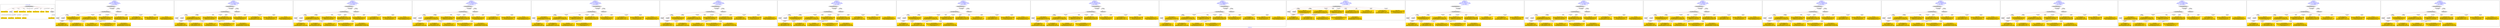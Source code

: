 digraph n0 {
fontcolor="blue"
remincross="true"
label="s02-dma.csv"
subgraph cluster_0 {
label="1-correct model"
n2[style="filled",color="white",fillcolor="lightgray",label="CulturalHeritageObject1"];
n3[shape="plaintext",style="filled",fillcolor="gold",label="Object Earliest Date"];
n4[style="filled",color="white",fillcolor="lightgray",label="Person1"];
n5[shape="plaintext",style="filled",fillcolor="gold",label="dimensions"];
n6[shape="plaintext",style="filled",fillcolor="gold",label="Object Facet Value 1"];
n7[shape="plaintext",style="filled",fillcolor="gold",label="Object Rights"];
n8[shape="plaintext",style="filled",fillcolor="gold",label="Object Link Source"];
n9[shape="plaintext",style="filled",fillcolor="gold",label="Object Title"];
n10[shape="plaintext",style="filled",fillcolor="gold",label="Object ID"];
n11[style="filled",color="white",fillcolor="lightgray",label="Concept1"];
n12[shape="plaintext",style="filled",fillcolor="gold",label="Artist Nationality"];
n13[shape="plaintext",style="filled",fillcolor="gold",label="Artist Birth Date"];
n14[shape="plaintext",style="filled",fillcolor="gold",label="Artist Death Date"];
n15[shape="plaintext",style="filled",fillcolor="gold",label="Artist Name"];
n16[shape="plaintext",style="filled",fillcolor="gold",label="Object Work Type"];
}
subgraph cluster_1 {
label="candidate 0\nlink coherence:1.0\nnode coherence:1.0\nconfidence:0.5426606295623277\nmapping score:0.6253313209652204\ncost:15.99959\n-precision:0.62-recall:0.71"
n18[style="filled",color="white",fillcolor="lightgray",label="CulturalHeritageObject1"];
n19[style="filled",color="white",fillcolor="lightgray",label="Person1"];
n20[style="filled",color="white",fillcolor="lightgray",label="Concept1"];
n21[style="filled",color="white",fillcolor="lightgray",label="EuropeanaAggregation1"];
n22[style="filled",color="white",fillcolor="lightgray",label="WebResource1"];
n23[shape="plaintext",style="filled",fillcolor="gold",label="Object Title\n[CulturalHeritageObject,description,0.347]\n[CulturalHeritageObject,title,0.331]\n[Person,biographicalInformation,0.216]\n[Document,classLink,0.106]"];
n24[shape="plaintext",style="filled",fillcolor="gold",label="dimensions\n[CulturalHeritageObject,extent,0.805]\n[CulturalHeritageObject,provenance,0.067]\n[CulturalHeritageObject,description,0.067]\n[CulturalHeritageObject,accessionNumber,0.061]"];
n25[shape="plaintext",style="filled",fillcolor="gold",label="Object Link Source\n[CulturalHeritageObject,provenance,0.479]\n[CulturalHeritageObject,rightsHolder,0.237]\n[WebResource,classLink,0.163]\n[CulturalHeritageObject,description,0.121]"];
n26[shape="plaintext",style="filled",fillcolor="gold",label="Object Facet Value 1\n[CulturalHeritageObject,medium,0.846]\n[CulturalHeritageObject,description,0.054]\n[CulturalHeritageObject,provenance,0.053]\n[Person,biographicalInformation,0.047]"];
n27[shape="plaintext",style="filled",fillcolor="gold",label="Artist Birth Date\n[Person,dateOfBirth,0.476]\n[Person,dateOfDeath,0.269]\n[CulturalHeritageObject,created,0.22]\n[Person,biographicalInformation,0.034]"];
n28[shape="plaintext",style="filled",fillcolor="gold",label="Object Earliest Date\n[Person,dateOfDeath,0.339]\n[Person,dateOfBirth,0.327]\n[CulturalHeritageObject,created,0.289]\n[CulturalHeritageObject,provenance,0.044]"];
n29[shape="plaintext",style="filled",fillcolor="gold",label="Artist Death Date\n[Person,dateOfDeath,0.485]\n[CulturalHeritageObject,created,0.269]\n[Person,dateOfBirth,0.182]\n[CulturalHeritageObject,provenance,0.064]"];
n30[shape="plaintext",style="filled",fillcolor="gold",label="Object Rights\n[CulturalHeritageObject,provenance,0.633]\n[CulturalHeritageObject,description,0.134]\n[Document,classLink,0.125]\n[Person,biographicalInformation,0.108]"];
n31[shape="plaintext",style="filled",fillcolor="gold",label="Artist Name\n[Person,nameOfThePerson,0.467]\n[Document,classLink,0.213]\n[CulturalHeritageObject,provenance,0.199]\n[CulturalHeritageObject,title,0.12]"];
n32[shape="plaintext",style="filled",fillcolor="gold",label="Object ID\n[WebResource,classLink,0.564]\n[Person,biographicalInformation,0.211]\n[CulturalHeritageObject,provenance,0.144]\n[Person,nameOfThePerson,0.081]"];
n33[shape="plaintext",style="filled",fillcolor="gold",label="Object Work Type\n[Concept,prefLabel,0.397]\n[Person,biographicalInformation,0.35]\n[CulturalHeritageObject,description,0.162]\n[CulturalHeritageObject,provenance,0.092]"];
n34[shape="plaintext",style="filled",fillcolor="gold",label="Artist Nationality\n[Person,countryAssociatedWithThePerson,0.723]\n[CulturalHeritageObject,provenance,0.111]\n[Concept,prefLabel,0.1]\n[CulturalHeritageObject,title,0.066]"];
}
subgraph cluster_2 {
label="candidate 1\nlink coherence:1.0\nnode coherence:1.0\nconfidence:0.5413132747849582\nmapping score:0.6248822027060971\ncost:15.99959\n-precision:0.75-recall:0.86"
n36[style="filled",color="white",fillcolor="lightgray",label="CulturalHeritageObject1"];
n37[style="filled",color="white",fillcolor="lightgray",label="Person1"];
n38[style="filled",color="white",fillcolor="lightgray",label="Concept1"];
n39[style="filled",color="white",fillcolor="lightgray",label="EuropeanaAggregation1"];
n40[style="filled",color="white",fillcolor="lightgray",label="WebResource1"];
n41[shape="plaintext",style="filled",fillcolor="gold",label="dimensions\n[CulturalHeritageObject,extent,0.805]\n[CulturalHeritageObject,provenance,0.067]\n[CulturalHeritageObject,description,0.067]\n[CulturalHeritageObject,accessionNumber,0.061]"];
n42[shape="plaintext",style="filled",fillcolor="gold",label="Object Link Source\n[CulturalHeritageObject,provenance,0.479]\n[CulturalHeritageObject,rightsHolder,0.237]\n[WebResource,classLink,0.163]\n[CulturalHeritageObject,description,0.121]"];
n43[shape="plaintext",style="filled",fillcolor="gold",label="Object Facet Value 1\n[CulturalHeritageObject,medium,0.846]\n[CulturalHeritageObject,description,0.054]\n[CulturalHeritageObject,provenance,0.053]\n[Person,biographicalInformation,0.047]"];
n44[shape="plaintext",style="filled",fillcolor="gold",label="Object Title\n[CulturalHeritageObject,description,0.347]\n[CulturalHeritageObject,title,0.331]\n[Person,biographicalInformation,0.216]\n[Document,classLink,0.106]"];
n45[shape="plaintext",style="filled",fillcolor="gold",label="Artist Birth Date\n[Person,dateOfBirth,0.476]\n[Person,dateOfDeath,0.269]\n[CulturalHeritageObject,created,0.22]\n[Person,biographicalInformation,0.034]"];
n46[shape="plaintext",style="filled",fillcolor="gold",label="Object Earliest Date\n[Person,dateOfDeath,0.339]\n[Person,dateOfBirth,0.327]\n[CulturalHeritageObject,created,0.289]\n[CulturalHeritageObject,provenance,0.044]"];
n47[shape="plaintext",style="filled",fillcolor="gold",label="Artist Death Date\n[Person,dateOfDeath,0.485]\n[CulturalHeritageObject,created,0.269]\n[Person,dateOfBirth,0.182]\n[CulturalHeritageObject,provenance,0.064]"];
n48[shape="plaintext",style="filled",fillcolor="gold",label="Object Rights\n[CulturalHeritageObject,provenance,0.633]\n[CulturalHeritageObject,description,0.134]\n[Document,classLink,0.125]\n[Person,biographicalInformation,0.108]"];
n49[shape="plaintext",style="filled",fillcolor="gold",label="Artist Name\n[Person,nameOfThePerson,0.467]\n[Document,classLink,0.213]\n[CulturalHeritageObject,provenance,0.199]\n[CulturalHeritageObject,title,0.12]"];
n50[shape="plaintext",style="filled",fillcolor="gold",label="Object ID\n[WebResource,classLink,0.564]\n[Person,biographicalInformation,0.211]\n[CulturalHeritageObject,provenance,0.144]\n[Person,nameOfThePerson,0.081]"];
n51[shape="plaintext",style="filled",fillcolor="gold",label="Object Work Type\n[Concept,prefLabel,0.397]\n[Person,biographicalInformation,0.35]\n[CulturalHeritageObject,description,0.162]\n[CulturalHeritageObject,provenance,0.092]"];
n52[shape="plaintext",style="filled",fillcolor="gold",label="Artist Nationality\n[Person,countryAssociatedWithThePerson,0.723]\n[CulturalHeritageObject,provenance,0.111]\n[Concept,prefLabel,0.1]\n[CulturalHeritageObject,title,0.066]"];
}
subgraph cluster_3 {
label="candidate 10\nlink coherence:1.0\nnode coherence:1.0\nconfidence:0.509278579554927\nmapping score:0.6142039709627534\ncost:15.99959\n-precision:0.56-recall:0.64"
n54[style="filled",color="white",fillcolor="lightgray",label="CulturalHeritageObject1"];
n55[style="filled",color="white",fillcolor="lightgray",label="Person1"];
n56[style="filled",color="white",fillcolor="lightgray",label="Concept1"];
n57[style="filled",color="white",fillcolor="lightgray",label="EuropeanaAggregation1"];
n58[style="filled",color="white",fillcolor="lightgray",label="WebResource1"];
n59[shape="plaintext",style="filled",fillcolor="gold",label="dimensions\n[CulturalHeritageObject,extent,0.805]\n[CulturalHeritageObject,provenance,0.067]\n[CulturalHeritageObject,description,0.067]\n[CulturalHeritageObject,accessionNumber,0.061]"];
n60[shape="plaintext",style="filled",fillcolor="gold",label="Object Link Source\n[CulturalHeritageObject,provenance,0.479]\n[CulturalHeritageObject,rightsHolder,0.237]\n[WebResource,classLink,0.163]\n[CulturalHeritageObject,description,0.121]"];
n61[shape="plaintext",style="filled",fillcolor="gold",label="Object Facet Value 1\n[CulturalHeritageObject,medium,0.846]\n[CulturalHeritageObject,description,0.054]\n[CulturalHeritageObject,provenance,0.053]\n[Person,biographicalInformation,0.047]"];
n62[shape="plaintext",style="filled",fillcolor="gold",label="Object Title\n[CulturalHeritageObject,description,0.347]\n[CulturalHeritageObject,title,0.331]\n[Person,biographicalInformation,0.216]\n[Document,classLink,0.106]"];
n63[shape="plaintext",style="filled",fillcolor="gold",label="Object Earliest Date\n[Person,dateOfDeath,0.339]\n[Person,dateOfBirth,0.327]\n[CulturalHeritageObject,created,0.289]\n[CulturalHeritageObject,provenance,0.044]"];
n64[shape="plaintext",style="filled",fillcolor="gold",label="Artist Death Date\n[Person,dateOfDeath,0.485]\n[CulturalHeritageObject,created,0.269]\n[Person,dateOfBirth,0.182]\n[CulturalHeritageObject,provenance,0.064]"];
n65[shape="plaintext",style="filled",fillcolor="gold",label="Artist Birth Date\n[Person,dateOfBirth,0.476]\n[Person,dateOfDeath,0.269]\n[CulturalHeritageObject,created,0.22]\n[Person,biographicalInformation,0.034]"];
n66[shape="plaintext",style="filled",fillcolor="gold",label="Object Rights\n[CulturalHeritageObject,provenance,0.633]\n[CulturalHeritageObject,description,0.134]\n[Document,classLink,0.125]\n[Person,biographicalInformation,0.108]"];
n67[shape="plaintext",style="filled",fillcolor="gold",label="Artist Name\n[Person,nameOfThePerson,0.467]\n[Document,classLink,0.213]\n[CulturalHeritageObject,provenance,0.199]\n[CulturalHeritageObject,title,0.12]"];
n68[shape="plaintext",style="filled",fillcolor="gold",label="Object ID\n[WebResource,classLink,0.564]\n[Person,biographicalInformation,0.211]\n[CulturalHeritageObject,provenance,0.144]\n[Person,nameOfThePerson,0.081]"];
n69[shape="plaintext",style="filled",fillcolor="gold",label="Object Work Type\n[Concept,prefLabel,0.397]\n[Person,biographicalInformation,0.35]\n[CulturalHeritageObject,description,0.162]\n[CulturalHeritageObject,provenance,0.092]"];
n70[shape="plaintext",style="filled",fillcolor="gold",label="Artist Nationality\n[Person,countryAssociatedWithThePerson,0.723]\n[CulturalHeritageObject,provenance,0.111]\n[Concept,prefLabel,0.1]\n[CulturalHeritageObject,title,0.066]"];
}
subgraph cluster_4 {
label="candidate 11\nlink coherence:1.0\nnode coherence:1.0\nconfidence:0.509278579554927\nmapping score:0.6142039709627534\ncost:15.9997\n-precision:0.56-recall:0.64"
n72[style="filled",color="white",fillcolor="lightgray",label="CulturalHeritageObject1"];
n73[style="filled",color="white",fillcolor="lightgray",label="Person1"];
n74[style="filled",color="white",fillcolor="lightgray",label="Concept1"];
n75[style="filled",color="white",fillcolor="lightgray",label="EuropeanaAggregation1"];
n76[style="filled",color="white",fillcolor="lightgray",label="WebResource2"];
n77[shape="plaintext",style="filled",fillcolor="gold",label="dimensions\n[CulturalHeritageObject,extent,0.805]\n[CulturalHeritageObject,provenance,0.067]\n[CulturalHeritageObject,description,0.067]\n[CulturalHeritageObject,accessionNumber,0.061]"];
n78[shape="plaintext",style="filled",fillcolor="gold",label="Object Link Source\n[CulturalHeritageObject,provenance,0.479]\n[CulturalHeritageObject,rightsHolder,0.237]\n[WebResource,classLink,0.163]\n[CulturalHeritageObject,description,0.121]"];
n79[shape="plaintext",style="filled",fillcolor="gold",label="Object Facet Value 1\n[CulturalHeritageObject,medium,0.846]\n[CulturalHeritageObject,description,0.054]\n[CulturalHeritageObject,provenance,0.053]\n[Person,biographicalInformation,0.047]"];
n80[shape="plaintext",style="filled",fillcolor="gold",label="Object ID\n[WebResource,classLink,0.564]\n[Person,biographicalInformation,0.211]\n[CulturalHeritageObject,provenance,0.144]\n[Person,nameOfThePerson,0.081]"];
n81[shape="plaintext",style="filled",fillcolor="gold",label="Object Title\n[CulturalHeritageObject,description,0.347]\n[CulturalHeritageObject,title,0.331]\n[Person,biographicalInformation,0.216]\n[Document,classLink,0.106]"];
n82[shape="plaintext",style="filled",fillcolor="gold",label="Object Earliest Date\n[Person,dateOfDeath,0.339]\n[Person,dateOfBirth,0.327]\n[CulturalHeritageObject,created,0.289]\n[CulturalHeritageObject,provenance,0.044]"];
n83[shape="plaintext",style="filled",fillcolor="gold",label="Artist Death Date\n[Person,dateOfDeath,0.485]\n[CulturalHeritageObject,created,0.269]\n[Person,dateOfBirth,0.182]\n[CulturalHeritageObject,provenance,0.064]"];
n84[shape="plaintext",style="filled",fillcolor="gold",label="Artist Birth Date\n[Person,dateOfBirth,0.476]\n[Person,dateOfDeath,0.269]\n[CulturalHeritageObject,created,0.22]\n[Person,biographicalInformation,0.034]"];
n85[shape="plaintext",style="filled",fillcolor="gold",label="Object Rights\n[CulturalHeritageObject,provenance,0.633]\n[CulturalHeritageObject,description,0.134]\n[Document,classLink,0.125]\n[Person,biographicalInformation,0.108]"];
n86[shape="plaintext",style="filled",fillcolor="gold",label="Artist Name\n[Person,nameOfThePerson,0.467]\n[Document,classLink,0.213]\n[CulturalHeritageObject,provenance,0.199]\n[CulturalHeritageObject,title,0.12]"];
n87[shape="plaintext",style="filled",fillcolor="gold",label="Object Work Type\n[Concept,prefLabel,0.397]\n[Person,biographicalInformation,0.35]\n[CulturalHeritageObject,description,0.162]\n[CulturalHeritageObject,provenance,0.092]"];
n88[shape="plaintext",style="filled",fillcolor="gold",label="Artist Nationality\n[Person,countryAssociatedWithThePerson,0.723]\n[CulturalHeritageObject,provenance,0.111]\n[Concept,prefLabel,0.1]\n[CulturalHeritageObject,title,0.066]"];
}
subgraph cluster_5 {
label="candidate 12\nlink coherence:1.0\nnode coherence:1.0\nconfidence:0.5079220554059348\nmapping score:0.6276406851353116\ncost:14.99962\n-precision:0.53-recall:0.57"
n90[style="filled",color="white",fillcolor="lightgray",label="CulturalHeritageObject1"];
n91[style="filled",color="white",fillcolor="lightgray",label="Person1"];
n92[style="filled",color="white",fillcolor="lightgray",label="EuropeanaAggregation1"];
n93[style="filled",color="white",fillcolor="lightgray",label="WebResource1"];
n94[shape="plaintext",style="filled",fillcolor="gold",label="Object Work Type\n[Concept,prefLabel,0.397]\n[Person,biographicalInformation,0.35]\n[CulturalHeritageObject,description,0.162]\n[CulturalHeritageObject,provenance,0.092]"];
n95[shape="plaintext",style="filled",fillcolor="gold",label="dimensions\n[CulturalHeritageObject,extent,0.805]\n[CulturalHeritageObject,provenance,0.067]\n[CulturalHeritageObject,description,0.067]\n[CulturalHeritageObject,accessionNumber,0.061]"];
n96[shape="plaintext",style="filled",fillcolor="gold",label="Object Link Source\n[CulturalHeritageObject,provenance,0.479]\n[CulturalHeritageObject,rightsHolder,0.237]\n[WebResource,classLink,0.163]\n[CulturalHeritageObject,description,0.121]"];
n97[shape="plaintext",style="filled",fillcolor="gold",label="Object Facet Value 1\n[CulturalHeritageObject,medium,0.846]\n[CulturalHeritageObject,description,0.054]\n[CulturalHeritageObject,provenance,0.053]\n[Person,biographicalInformation,0.047]"];
n98[shape="plaintext",style="filled",fillcolor="gold",label="Object Title\n[CulturalHeritageObject,description,0.347]\n[CulturalHeritageObject,title,0.331]\n[Person,biographicalInformation,0.216]\n[Document,classLink,0.106]"];
n99[shape="plaintext",style="filled",fillcolor="gold",label="Artist Birth Date\n[Person,dateOfBirth,0.476]\n[Person,dateOfDeath,0.269]\n[CulturalHeritageObject,created,0.22]\n[Person,biographicalInformation,0.034]"];
n100[shape="plaintext",style="filled",fillcolor="gold",label="Artist Death Date\n[Person,dateOfDeath,0.485]\n[CulturalHeritageObject,created,0.269]\n[Person,dateOfBirth,0.182]\n[CulturalHeritageObject,provenance,0.064]"];
n101[shape="plaintext",style="filled",fillcolor="gold",label="Object Earliest Date\n[Person,dateOfDeath,0.339]\n[Person,dateOfBirth,0.327]\n[CulturalHeritageObject,created,0.289]\n[CulturalHeritageObject,provenance,0.044]"];
n102[shape="plaintext",style="filled",fillcolor="gold",label="Object Rights\n[CulturalHeritageObject,provenance,0.633]\n[CulturalHeritageObject,description,0.134]\n[Document,classLink,0.125]\n[Person,biographicalInformation,0.108]"];
n103[shape="plaintext",style="filled",fillcolor="gold",label="Artist Name\n[Person,nameOfThePerson,0.467]\n[Document,classLink,0.213]\n[CulturalHeritageObject,provenance,0.199]\n[CulturalHeritageObject,title,0.12]"];
n104[shape="plaintext",style="filled",fillcolor="gold",label="Object ID\n[WebResource,classLink,0.564]\n[Person,biographicalInformation,0.211]\n[CulturalHeritageObject,provenance,0.144]\n[Person,nameOfThePerson,0.081]"];
n105[shape="plaintext",style="filled",fillcolor="gold",label="Artist Nationality\n[Person,countryAssociatedWithThePerson,0.723]\n[CulturalHeritageObject,provenance,0.111]\n[Concept,prefLabel,0.1]\n[CulturalHeritageObject,title,0.066]"];
}
subgraph cluster_6 {
label="candidate 13\nlink coherence:1.0\nnode coherence:1.0\nconfidence:0.5001805881496945\nmapping score:0.6111713071610093\ncost:15.99959\n-precision:0.44-recall:0.5"
n107[style="filled",color="white",fillcolor="lightgray",label="CulturalHeritageObject1"];
n108[style="filled",color="white",fillcolor="lightgray",label="Person1"];
n109[style="filled",color="white",fillcolor="lightgray",label="Concept1"];
n110[style="filled",color="white",fillcolor="lightgray",label="EuropeanaAggregation1"];
n111[style="filled",color="white",fillcolor="lightgray",label="WebResource1"];
n112[shape="plaintext",style="filled",fillcolor="gold",label="Object Title\n[CulturalHeritageObject,description,0.347]\n[CulturalHeritageObject,title,0.331]\n[Person,biographicalInformation,0.216]\n[Document,classLink,0.106]"];
n113[shape="plaintext",style="filled",fillcolor="gold",label="dimensions\n[CulturalHeritageObject,extent,0.805]\n[CulturalHeritageObject,provenance,0.067]\n[CulturalHeritageObject,description,0.067]\n[CulturalHeritageObject,accessionNumber,0.061]"];
n114[shape="plaintext",style="filled",fillcolor="gold",label="Object Link Source\n[CulturalHeritageObject,provenance,0.479]\n[CulturalHeritageObject,rightsHolder,0.237]\n[WebResource,classLink,0.163]\n[CulturalHeritageObject,description,0.121]"];
n115[shape="plaintext",style="filled",fillcolor="gold",label="Object Facet Value 1\n[CulturalHeritageObject,medium,0.846]\n[CulturalHeritageObject,description,0.054]\n[CulturalHeritageObject,provenance,0.053]\n[Person,biographicalInformation,0.047]"];
n116[shape="plaintext",style="filled",fillcolor="gold",label="Artist Death Date\n[Person,dateOfDeath,0.485]\n[CulturalHeritageObject,created,0.269]\n[Person,dateOfBirth,0.182]\n[CulturalHeritageObject,provenance,0.064]"];
n117[shape="plaintext",style="filled",fillcolor="gold",label="Artist Birth Date\n[Person,dateOfBirth,0.476]\n[Person,dateOfDeath,0.269]\n[CulturalHeritageObject,created,0.22]\n[Person,biographicalInformation,0.034]"];
n118[shape="plaintext",style="filled",fillcolor="gold",label="Object Earliest Date\n[Person,dateOfDeath,0.339]\n[Person,dateOfBirth,0.327]\n[CulturalHeritageObject,created,0.289]\n[CulturalHeritageObject,provenance,0.044]"];
n119[shape="plaintext",style="filled",fillcolor="gold",label="Object Rights\n[CulturalHeritageObject,provenance,0.633]\n[CulturalHeritageObject,description,0.134]\n[Document,classLink,0.125]\n[Person,biographicalInformation,0.108]"];
n120[shape="plaintext",style="filled",fillcolor="gold",label="Artist Name\n[Person,nameOfThePerson,0.467]\n[Document,classLink,0.213]\n[CulturalHeritageObject,provenance,0.199]\n[CulturalHeritageObject,title,0.12]"];
n121[shape="plaintext",style="filled",fillcolor="gold",label="Object ID\n[WebResource,classLink,0.564]\n[Person,biographicalInformation,0.211]\n[CulturalHeritageObject,provenance,0.144]\n[Person,nameOfThePerson,0.081]"];
n122[shape="plaintext",style="filled",fillcolor="gold",label="Object Work Type\n[Concept,prefLabel,0.397]\n[Person,biographicalInformation,0.35]\n[CulturalHeritageObject,description,0.162]\n[CulturalHeritageObject,provenance,0.092]"];
n123[shape="plaintext",style="filled",fillcolor="gold",label="Artist Nationality\n[Person,countryAssociatedWithThePerson,0.723]\n[CulturalHeritageObject,provenance,0.111]\n[Concept,prefLabel,0.1]\n[CulturalHeritageObject,title,0.066]"];
}
subgraph cluster_7 {
label="candidate 14\nlink coherence:1.0\nnode coherence:1.0\nconfidence:0.5001406284113922\nmapping score:0.6111579872482419\ncost:15.99959\n-precision:0.5-recall:0.57"
n125[style="filled",color="white",fillcolor="lightgray",label="CulturalHeritageObject1"];
n126[style="filled",color="white",fillcolor="lightgray",label="Person1"];
n127[style="filled",color="white",fillcolor="lightgray",label="Concept1"];
n128[style="filled",color="white",fillcolor="lightgray",label="EuropeanaAggregation1"];
n129[style="filled",color="white",fillcolor="lightgray",label="WebResource1"];
n130[shape="plaintext",style="filled",fillcolor="gold",label="Object Title\n[CulturalHeritageObject,description,0.347]\n[CulturalHeritageObject,title,0.331]\n[Person,biographicalInformation,0.216]\n[Document,classLink,0.106]"];
n131[shape="plaintext",style="filled",fillcolor="gold",label="dimensions\n[CulturalHeritageObject,extent,0.805]\n[CulturalHeritageObject,provenance,0.067]\n[CulturalHeritageObject,description,0.067]\n[CulturalHeritageObject,accessionNumber,0.061]"];
n132[shape="plaintext",style="filled",fillcolor="gold",label="Object Link Source\n[CulturalHeritageObject,provenance,0.479]\n[CulturalHeritageObject,rightsHolder,0.237]\n[WebResource,classLink,0.163]\n[CulturalHeritageObject,description,0.121]"];
n133[shape="plaintext",style="filled",fillcolor="gold",label="Object Facet Value 1\n[CulturalHeritageObject,medium,0.846]\n[CulturalHeritageObject,description,0.054]\n[CulturalHeritageObject,provenance,0.053]\n[Person,biographicalInformation,0.047]"];
n134[shape="plaintext",style="filled",fillcolor="gold",label="Artist Death Date\n[Person,dateOfDeath,0.485]\n[CulturalHeritageObject,created,0.269]\n[Person,dateOfBirth,0.182]\n[CulturalHeritageObject,provenance,0.064]"];
n135[shape="plaintext",style="filled",fillcolor="gold",label="Object Earliest Date\n[Person,dateOfDeath,0.339]\n[Person,dateOfBirth,0.327]\n[CulturalHeritageObject,created,0.289]\n[CulturalHeritageObject,provenance,0.044]"];
n136[shape="plaintext",style="filled",fillcolor="gold",label="Artist Birth Date\n[Person,dateOfBirth,0.476]\n[Person,dateOfDeath,0.269]\n[CulturalHeritageObject,created,0.22]\n[Person,biographicalInformation,0.034]"];
n137[shape="plaintext",style="filled",fillcolor="gold",label="Object Rights\n[CulturalHeritageObject,provenance,0.633]\n[CulturalHeritageObject,description,0.134]\n[Document,classLink,0.125]\n[Person,biographicalInformation,0.108]"];
n138[shape="plaintext",style="filled",fillcolor="gold",label="Artist Name\n[Person,nameOfThePerson,0.467]\n[Document,classLink,0.213]\n[CulturalHeritageObject,provenance,0.199]\n[CulturalHeritageObject,title,0.12]"];
n139[shape="plaintext",style="filled",fillcolor="gold",label="Object ID\n[WebResource,classLink,0.564]\n[Person,biographicalInformation,0.211]\n[CulturalHeritageObject,provenance,0.144]\n[Person,nameOfThePerson,0.081]"];
n140[shape="plaintext",style="filled",fillcolor="gold",label="Object Work Type\n[Concept,prefLabel,0.397]\n[Person,biographicalInformation,0.35]\n[CulturalHeritageObject,description,0.162]\n[CulturalHeritageObject,provenance,0.092]"];
n141[shape="plaintext",style="filled",fillcolor="gold",label="Artist Nationality\n[Person,countryAssociatedWithThePerson,0.723]\n[CulturalHeritageObject,provenance,0.111]\n[Concept,prefLabel,0.1]\n[CulturalHeritageObject,title,0.066]"];
}
subgraph cluster_8 {
label="candidate 15\nlink coherence:1.0\nnode coherence:1.0\nconfidence:0.49993688000659947\nmapping score:0.6110900711133109\ncost:15.99959\n-precision:0.44-recall:0.5"
n143[style="filled",color="white",fillcolor="lightgray",label="CulturalHeritageObject1"];
n144[style="filled",color="white",fillcolor="lightgray",label="Person1"];
n145[style="filled",color="white",fillcolor="lightgray",label="Concept1"];
n146[style="filled",color="white",fillcolor="lightgray",label="EuropeanaAggregation1"];
n147[style="filled",color="white",fillcolor="lightgray",label="WebResource1"];
n148[shape="plaintext",style="filled",fillcolor="gold",label="Object Title\n[CulturalHeritageObject,description,0.347]\n[CulturalHeritageObject,title,0.331]\n[Person,biographicalInformation,0.216]\n[Document,classLink,0.106]"];
n149[shape="plaintext",style="filled",fillcolor="gold",label="dimensions\n[CulturalHeritageObject,extent,0.805]\n[CulturalHeritageObject,provenance,0.067]\n[CulturalHeritageObject,description,0.067]\n[CulturalHeritageObject,accessionNumber,0.061]"];
n150[shape="plaintext",style="filled",fillcolor="gold",label="Object Link Source\n[CulturalHeritageObject,provenance,0.479]\n[CulturalHeritageObject,rightsHolder,0.237]\n[WebResource,classLink,0.163]\n[CulturalHeritageObject,description,0.121]"];
n151[shape="plaintext",style="filled",fillcolor="gold",label="Object Facet Value 1\n[CulturalHeritageObject,medium,0.846]\n[CulturalHeritageObject,description,0.054]\n[CulturalHeritageObject,provenance,0.053]\n[Person,biographicalInformation,0.047]"];
n152[shape="plaintext",style="filled",fillcolor="gold",label="Artist Name\n[Person,nameOfThePerson,0.467]\n[Document,classLink,0.213]\n[CulturalHeritageObject,provenance,0.199]\n[CulturalHeritageObject,title,0.12]"];
n153[shape="plaintext",style="filled",fillcolor="gold",label="Artist Birth Date\n[Person,dateOfBirth,0.476]\n[Person,dateOfDeath,0.269]\n[CulturalHeritageObject,created,0.22]\n[Person,biographicalInformation,0.034]"];
n154[shape="plaintext",style="filled",fillcolor="gold",label="Artist Death Date\n[Person,dateOfDeath,0.485]\n[CulturalHeritageObject,created,0.269]\n[Person,dateOfBirth,0.182]\n[CulturalHeritageObject,provenance,0.064]"];
n155[shape="plaintext",style="filled",fillcolor="gold",label="Object Earliest Date\n[Person,dateOfDeath,0.339]\n[Person,dateOfBirth,0.327]\n[CulturalHeritageObject,created,0.289]\n[CulturalHeritageObject,provenance,0.044]"];
n156[shape="plaintext",style="filled",fillcolor="gold",label="Object Rights\n[CulturalHeritageObject,provenance,0.633]\n[CulturalHeritageObject,description,0.134]\n[Document,classLink,0.125]\n[Person,biographicalInformation,0.108]"];
n157[shape="plaintext",style="filled",fillcolor="gold",label="Object ID\n[WebResource,classLink,0.564]\n[Person,biographicalInformation,0.211]\n[CulturalHeritageObject,provenance,0.144]\n[Person,nameOfThePerson,0.081]"];
n158[shape="plaintext",style="filled",fillcolor="gold",label="Object Work Type\n[Concept,prefLabel,0.397]\n[Person,biographicalInformation,0.35]\n[CulturalHeritageObject,description,0.162]\n[CulturalHeritageObject,provenance,0.092]"];
n159[shape="plaintext",style="filled",fillcolor="gold",label="Artist Nationality\n[Person,countryAssociatedWithThePerson,0.723]\n[CulturalHeritageObject,provenance,0.111]\n[Concept,prefLabel,0.1]\n[CulturalHeritageObject,title,0.066]"];
}
subgraph cluster_9 {
label="candidate 16\nlink coherence:1.0\nnode coherence:1.0\nconfidence:0.4897047280269349\nmapping score:0.6215682426756449\ncost:14.99962\n-precision:0.47-recall:0.5"
n161[style="filled",color="white",fillcolor="lightgray",label="CulturalHeritageObject1"];
n162[style="filled",color="white",fillcolor="lightgray",label="Person1"];
n163[style="filled",color="white",fillcolor="lightgray",label="EuropeanaAggregation1"];
n164[style="filled",color="white",fillcolor="lightgray",label="WebResource1"];
n165[shape="plaintext",style="filled",fillcolor="gold",label="Object Work Type\n[Concept,prefLabel,0.397]\n[Person,biographicalInformation,0.35]\n[CulturalHeritageObject,description,0.162]\n[CulturalHeritageObject,provenance,0.092]"];
n166[shape="plaintext",style="filled",fillcolor="gold",label="dimensions\n[CulturalHeritageObject,extent,0.805]\n[CulturalHeritageObject,provenance,0.067]\n[CulturalHeritageObject,description,0.067]\n[CulturalHeritageObject,accessionNumber,0.061]"];
n167[shape="plaintext",style="filled",fillcolor="gold",label="Object Link Source\n[CulturalHeritageObject,provenance,0.479]\n[CulturalHeritageObject,rightsHolder,0.237]\n[WebResource,classLink,0.163]\n[CulturalHeritageObject,description,0.121]"];
n168[shape="plaintext",style="filled",fillcolor="gold",label="Object Facet Value 1\n[CulturalHeritageObject,medium,0.846]\n[CulturalHeritageObject,description,0.054]\n[CulturalHeritageObject,provenance,0.053]\n[Person,biographicalInformation,0.047]"];
n169[shape="plaintext",style="filled",fillcolor="gold",label="Object Title\n[CulturalHeritageObject,description,0.347]\n[CulturalHeritageObject,title,0.331]\n[Person,biographicalInformation,0.216]\n[Document,classLink,0.106]"];
n170[shape="plaintext",style="filled",fillcolor="gold",label="Object Earliest Date\n[Person,dateOfDeath,0.339]\n[Person,dateOfBirth,0.327]\n[CulturalHeritageObject,created,0.289]\n[CulturalHeritageObject,provenance,0.044]"];
n171[shape="plaintext",style="filled",fillcolor="gold",label="Artist Death Date\n[Person,dateOfDeath,0.485]\n[CulturalHeritageObject,created,0.269]\n[Person,dateOfBirth,0.182]\n[CulturalHeritageObject,provenance,0.064]"];
n172[shape="plaintext",style="filled",fillcolor="gold",label="Artist Birth Date\n[Person,dateOfBirth,0.476]\n[Person,dateOfDeath,0.269]\n[CulturalHeritageObject,created,0.22]\n[Person,biographicalInformation,0.034]"];
n173[shape="plaintext",style="filled",fillcolor="gold",label="Object Rights\n[CulturalHeritageObject,provenance,0.633]\n[CulturalHeritageObject,description,0.134]\n[Document,classLink,0.125]\n[Person,biographicalInformation,0.108]"];
n174[shape="plaintext",style="filled",fillcolor="gold",label="Artist Name\n[Person,nameOfThePerson,0.467]\n[Document,classLink,0.213]\n[CulturalHeritageObject,provenance,0.199]\n[CulturalHeritageObject,title,0.12]"];
n175[shape="plaintext",style="filled",fillcolor="gold",label="Object ID\n[WebResource,classLink,0.564]\n[Person,biographicalInformation,0.211]\n[CulturalHeritageObject,provenance,0.144]\n[Person,nameOfThePerson,0.081]"];
n176[shape="plaintext",style="filled",fillcolor="gold",label="Artist Nationality\n[Person,countryAssociatedWithThePerson,0.723]\n[CulturalHeritageObject,provenance,0.111]\n[Concept,prefLabel,0.1]\n[CulturalHeritageObject,title,0.066]"];
}
subgraph cluster_10 {
label="candidate 17\nlink coherence:1.0\nnode coherence:1.0\nconfidence:0.47925938184433275\nmapping score:0.6180864606147776\ncost:14.99962\n-precision:0.47-recall:0.5"
n178[style="filled",color="white",fillcolor="lightgray",label="CulturalHeritageObject1"];
n179[style="filled",color="white",fillcolor="lightgray",label="Person1"];
n180[style="filled",color="white",fillcolor="lightgray",label="EuropeanaAggregation1"];
n181[style="filled",color="white",fillcolor="lightgray",label="WebResource1"];
n182[shape="plaintext",style="filled",fillcolor="gold",label="Object Work Type\n[Concept,prefLabel,0.397]\n[Person,biographicalInformation,0.35]\n[CulturalHeritageObject,description,0.162]\n[CulturalHeritageObject,provenance,0.092]"];
n183[shape="plaintext",style="filled",fillcolor="gold",label="dimensions\n[CulturalHeritageObject,extent,0.805]\n[CulturalHeritageObject,provenance,0.067]\n[CulturalHeritageObject,description,0.067]\n[CulturalHeritageObject,accessionNumber,0.061]"];
n184[shape="plaintext",style="filled",fillcolor="gold",label="Object Link Source\n[CulturalHeritageObject,provenance,0.479]\n[CulturalHeritageObject,rightsHolder,0.237]\n[WebResource,classLink,0.163]\n[CulturalHeritageObject,description,0.121]"];
n185[shape="plaintext",style="filled",fillcolor="gold",label="Object Facet Value 1\n[CulturalHeritageObject,medium,0.846]\n[CulturalHeritageObject,description,0.054]\n[CulturalHeritageObject,provenance,0.053]\n[Person,biographicalInformation,0.047]"];
n186[shape="plaintext",style="filled",fillcolor="gold",label="Object Title\n[CulturalHeritageObject,description,0.347]\n[CulturalHeritageObject,title,0.331]\n[Person,biographicalInformation,0.216]\n[Document,classLink,0.106]"];
n187[shape="plaintext",style="filled",fillcolor="gold",label="Artist Death Date\n[Person,dateOfDeath,0.485]\n[CulturalHeritageObject,created,0.269]\n[Person,dateOfBirth,0.182]\n[CulturalHeritageObject,provenance,0.064]"];
n188[shape="plaintext",style="filled",fillcolor="gold",label="Artist Birth Date\n[Person,dateOfBirth,0.476]\n[Person,dateOfDeath,0.269]\n[CulturalHeritageObject,created,0.22]\n[Person,biographicalInformation,0.034]"];
n189[shape="plaintext",style="filled",fillcolor="gold",label="Object Earliest Date\n[Person,dateOfDeath,0.339]\n[Person,dateOfBirth,0.327]\n[CulturalHeritageObject,created,0.289]\n[CulturalHeritageObject,provenance,0.044]"];
n190[shape="plaintext",style="filled",fillcolor="gold",label="Object Rights\n[CulturalHeritageObject,provenance,0.633]\n[CulturalHeritageObject,description,0.134]\n[Document,classLink,0.125]\n[Person,biographicalInformation,0.108]"];
n191[shape="plaintext",style="filled",fillcolor="gold",label="Artist Name\n[Person,nameOfThePerson,0.467]\n[Document,classLink,0.213]\n[CulturalHeritageObject,provenance,0.199]\n[CulturalHeritageObject,title,0.12]"];
n192[shape="plaintext",style="filled",fillcolor="gold",label="Object ID\n[WebResource,classLink,0.564]\n[Person,biographicalInformation,0.211]\n[CulturalHeritageObject,provenance,0.144]\n[Person,nameOfThePerson,0.081]"];
n193[shape="plaintext",style="filled",fillcolor="gold",label="Artist Nationality\n[Person,countryAssociatedWithThePerson,0.723]\n[CulturalHeritageObject,provenance,0.111]\n[Concept,prefLabel,0.1]\n[CulturalHeritageObject,title,0.066]"];
}
subgraph cluster_11 {
label="candidate 18\nlink coherence:1.0\nnode coherence:1.0\nconfidence:0.47349311813154643\nmapping score:0.6161643727105155\ncost:13.99983\n-precision:0.64-recall:0.64"
n195[style="filled",color="white",fillcolor="lightgray",label="CulturalHeritageObject1"];
n196[style="filled",color="white",fillcolor="lightgray",label="Person1"];
n197[style="filled",color="white",fillcolor="lightgray",label="Concept1"];
n198[shape="plaintext",style="filled",fillcolor="gold",label="Object Title\n[CulturalHeritageObject,description,0.347]\n[CulturalHeritageObject,title,0.331]\n[Person,biographicalInformation,0.216]\n[Document,classLink,0.106]"];
n199[shape="plaintext",style="filled",fillcolor="gold",label="dimensions\n[CulturalHeritageObject,extent,0.805]\n[CulturalHeritageObject,provenance,0.067]\n[CulturalHeritageObject,description,0.067]\n[CulturalHeritageObject,accessionNumber,0.061]"];
n200[shape="plaintext",style="filled",fillcolor="gold",label="Object Link Source\n[CulturalHeritageObject,provenance,0.479]\n[CulturalHeritageObject,rightsHolder,0.237]\n[WebResource,classLink,0.163]\n[CulturalHeritageObject,description,0.121]"];
n201[shape="plaintext",style="filled",fillcolor="gold",label="Object Facet Value 1\n[CulturalHeritageObject,medium,0.846]\n[CulturalHeritageObject,description,0.054]\n[CulturalHeritageObject,provenance,0.053]\n[Person,biographicalInformation,0.047]"];
n202[shape="plaintext",style="filled",fillcolor="gold",label="Artist Name\n[Person,nameOfThePerson,0.467]\n[Document,classLink,0.213]\n[CulturalHeritageObject,provenance,0.199]\n[CulturalHeritageObject,title,0.12]"];
n203[shape="plaintext",style="filled",fillcolor="gold",label="Artist Birth Date\n[Person,dateOfBirth,0.476]\n[Person,dateOfDeath,0.269]\n[CulturalHeritageObject,created,0.22]\n[Person,biographicalInformation,0.034]"];
n204[shape="plaintext",style="filled",fillcolor="gold",label="Object Earliest Date\n[Person,dateOfDeath,0.339]\n[Person,dateOfBirth,0.327]\n[CulturalHeritageObject,created,0.289]\n[CulturalHeritageObject,provenance,0.044]"];
n205[shape="plaintext",style="filled",fillcolor="gold",label="Artist Death Date\n[Person,dateOfDeath,0.485]\n[CulturalHeritageObject,created,0.269]\n[Person,dateOfBirth,0.182]\n[CulturalHeritageObject,provenance,0.064]"];
n206[shape="plaintext",style="filled",fillcolor="gold",label="Object Rights\n[CulturalHeritageObject,provenance,0.633]\n[CulturalHeritageObject,description,0.134]\n[Document,classLink,0.125]\n[Person,biographicalInformation,0.108]"];
n207[shape="plaintext",style="filled",fillcolor="gold",label="Object ID\n[WebResource,classLink,0.564]\n[Person,biographicalInformation,0.211]\n[CulturalHeritageObject,provenance,0.144]\n[Person,nameOfThePerson,0.081]"];
n208[shape="plaintext",style="filled",fillcolor="gold",label="Object Work Type\n[Concept,prefLabel,0.397]\n[Person,biographicalInformation,0.35]\n[CulturalHeritageObject,description,0.162]\n[CulturalHeritageObject,provenance,0.092]"];
n209[shape="plaintext",style="filled",fillcolor="gold",label="Artist Nationality\n[Person,countryAssociatedWithThePerson,0.723]\n[CulturalHeritageObject,provenance,0.111]\n[Concept,prefLabel,0.1]\n[CulturalHeritageObject,title,0.066]"];
}
subgraph cluster_12 {
label="candidate 19\nlink coherence:1.0\nnode coherence:1.0\nconfidence:0.47349311813154643\nmapping score:0.6161643727105155\ncost:14.99971\n-precision:0.6-recall:0.64"
n211[style="filled",color="white",fillcolor="lightgray",label="CulturalHeritageObject1"];
n212[style="filled",color="white",fillcolor="lightgray",label="Person1"];
n213[style="filled",color="white",fillcolor="lightgray",label="Concept1"];
n214[style="filled",color="white",fillcolor="lightgray",label="EuropeanaAggregation1"];
n215[shape="plaintext",style="filled",fillcolor="gold",label="Object Title\n[CulturalHeritageObject,description,0.347]\n[CulturalHeritageObject,title,0.331]\n[Person,biographicalInformation,0.216]\n[Document,classLink,0.106]"];
n216[shape="plaintext",style="filled",fillcolor="gold",label="dimensions\n[CulturalHeritageObject,extent,0.805]\n[CulturalHeritageObject,provenance,0.067]\n[CulturalHeritageObject,description,0.067]\n[CulturalHeritageObject,accessionNumber,0.061]"];
n217[shape="plaintext",style="filled",fillcolor="gold",label="Object Link Source\n[CulturalHeritageObject,provenance,0.479]\n[CulturalHeritageObject,rightsHolder,0.237]\n[WebResource,classLink,0.163]\n[CulturalHeritageObject,description,0.121]"];
n218[shape="plaintext",style="filled",fillcolor="gold",label="Object Facet Value 1\n[CulturalHeritageObject,medium,0.846]\n[CulturalHeritageObject,description,0.054]\n[CulturalHeritageObject,provenance,0.053]\n[Person,biographicalInformation,0.047]"];
n219[shape="plaintext",style="filled",fillcolor="gold",label="Artist Name\n[Person,nameOfThePerson,0.467]\n[Document,classLink,0.213]\n[CulturalHeritageObject,provenance,0.199]\n[CulturalHeritageObject,title,0.12]"];
n220[shape="plaintext",style="filled",fillcolor="gold",label="Artist Birth Date\n[Person,dateOfBirth,0.476]\n[Person,dateOfDeath,0.269]\n[CulturalHeritageObject,created,0.22]\n[Person,biographicalInformation,0.034]"];
n221[shape="plaintext",style="filled",fillcolor="gold",label="Object Earliest Date\n[Person,dateOfDeath,0.339]\n[Person,dateOfBirth,0.327]\n[CulturalHeritageObject,created,0.289]\n[CulturalHeritageObject,provenance,0.044]"];
n222[shape="plaintext",style="filled",fillcolor="gold",label="Artist Death Date\n[Person,dateOfDeath,0.485]\n[CulturalHeritageObject,created,0.269]\n[Person,dateOfBirth,0.182]\n[CulturalHeritageObject,provenance,0.064]"];
n223[shape="plaintext",style="filled",fillcolor="gold",label="Object Rights\n[CulturalHeritageObject,provenance,0.633]\n[CulturalHeritageObject,description,0.134]\n[Document,classLink,0.125]\n[Person,biographicalInformation,0.108]"];
n224[shape="plaintext",style="filled",fillcolor="gold",label="Object ID\n[WebResource,classLink,0.564]\n[Person,biographicalInformation,0.211]\n[CulturalHeritageObject,provenance,0.144]\n[Person,nameOfThePerson,0.081]"];
n225[shape="plaintext",style="filled",fillcolor="gold",label="Object Work Type\n[Concept,prefLabel,0.397]\n[Person,biographicalInformation,0.35]\n[CulturalHeritageObject,description,0.162]\n[CulturalHeritageObject,provenance,0.092]"];
n226[shape="plaintext",style="filled",fillcolor="gold",label="Artist Nationality\n[Person,countryAssociatedWithThePerson,0.723]\n[CulturalHeritageObject,provenance,0.111]\n[Concept,prefLabel,0.1]\n[CulturalHeritageObject,title,0.066]"];
}
subgraph cluster_13 {
label="candidate 2\nlink coherence:1.0\nnode coherence:1.0\nconfidence:0.5413132747849582\nmapping score:0.6248822027060971\ncost:15.9997\n-precision:0.75-recall:0.86"
n228[style="filled",color="white",fillcolor="lightgray",label="CulturalHeritageObject1"];
n229[style="filled",color="white",fillcolor="lightgray",label="Person1"];
n230[style="filled",color="white",fillcolor="lightgray",label="Concept1"];
n231[style="filled",color="white",fillcolor="lightgray",label="EuropeanaAggregation1"];
n232[style="filled",color="white",fillcolor="lightgray",label="WebResource2"];
n233[shape="plaintext",style="filled",fillcolor="gold",label="dimensions\n[CulturalHeritageObject,extent,0.805]\n[CulturalHeritageObject,provenance,0.067]\n[CulturalHeritageObject,description,0.067]\n[CulturalHeritageObject,accessionNumber,0.061]"];
n234[shape="plaintext",style="filled",fillcolor="gold",label="Object Link Source\n[CulturalHeritageObject,provenance,0.479]\n[CulturalHeritageObject,rightsHolder,0.237]\n[WebResource,classLink,0.163]\n[CulturalHeritageObject,description,0.121]"];
n235[shape="plaintext",style="filled",fillcolor="gold",label="Object Facet Value 1\n[CulturalHeritageObject,medium,0.846]\n[CulturalHeritageObject,description,0.054]\n[CulturalHeritageObject,provenance,0.053]\n[Person,biographicalInformation,0.047]"];
n236[shape="plaintext",style="filled",fillcolor="gold",label="Object ID\n[WebResource,classLink,0.564]\n[Person,biographicalInformation,0.211]\n[CulturalHeritageObject,provenance,0.144]\n[Person,nameOfThePerson,0.081]"];
n237[shape="plaintext",style="filled",fillcolor="gold",label="Object Title\n[CulturalHeritageObject,description,0.347]\n[CulturalHeritageObject,title,0.331]\n[Person,biographicalInformation,0.216]\n[Document,classLink,0.106]"];
n238[shape="plaintext",style="filled",fillcolor="gold",label="Artist Birth Date\n[Person,dateOfBirth,0.476]\n[Person,dateOfDeath,0.269]\n[CulturalHeritageObject,created,0.22]\n[Person,biographicalInformation,0.034]"];
n239[shape="plaintext",style="filled",fillcolor="gold",label="Object Earliest Date\n[Person,dateOfDeath,0.339]\n[Person,dateOfBirth,0.327]\n[CulturalHeritageObject,created,0.289]\n[CulturalHeritageObject,provenance,0.044]"];
n240[shape="plaintext",style="filled",fillcolor="gold",label="Artist Death Date\n[Person,dateOfDeath,0.485]\n[CulturalHeritageObject,created,0.269]\n[Person,dateOfBirth,0.182]\n[CulturalHeritageObject,provenance,0.064]"];
n241[shape="plaintext",style="filled",fillcolor="gold",label="Object Rights\n[CulturalHeritageObject,provenance,0.633]\n[CulturalHeritageObject,description,0.134]\n[Document,classLink,0.125]\n[Person,biographicalInformation,0.108]"];
n242[shape="plaintext",style="filled",fillcolor="gold",label="Artist Name\n[Person,nameOfThePerson,0.467]\n[Document,classLink,0.213]\n[CulturalHeritageObject,provenance,0.199]\n[CulturalHeritageObject,title,0.12]"];
n243[shape="plaintext",style="filled",fillcolor="gold",label="Object Work Type\n[Concept,prefLabel,0.397]\n[Person,biographicalInformation,0.35]\n[CulturalHeritageObject,description,0.162]\n[CulturalHeritageObject,provenance,0.092]"];
n244[shape="plaintext",style="filled",fillcolor="gold",label="Artist Nationality\n[Person,countryAssociatedWithThePerson,0.723]\n[CulturalHeritageObject,provenance,0.111]\n[Concept,prefLabel,0.1]\n[CulturalHeritageObject,title,0.066]"];
}
subgraph cluster_14 {
label="candidate 3\nlink coherence:1.0\nnode coherence:1.0\nconfidence:0.5288432617112965\nmapping score:0.6207255316815432\ncost:15.99959\n-precision:0.5-recall:0.57"
n246[style="filled",color="white",fillcolor="lightgray",label="CulturalHeritageObject1"];
n247[style="filled",color="white",fillcolor="lightgray",label="Person1"];
n248[style="filled",color="white",fillcolor="lightgray",label="Concept1"];
n249[style="filled",color="white",fillcolor="lightgray",label="EuropeanaAggregation1"];
n250[style="filled",color="white",fillcolor="lightgray",label="WebResource1"];
n251[shape="plaintext",style="filled",fillcolor="gold",label="Object Title\n[CulturalHeritageObject,description,0.347]\n[CulturalHeritageObject,title,0.331]\n[Person,biographicalInformation,0.216]\n[Document,classLink,0.106]"];
n252[shape="plaintext",style="filled",fillcolor="gold",label="dimensions\n[CulturalHeritageObject,extent,0.805]\n[CulturalHeritageObject,provenance,0.067]\n[CulturalHeritageObject,description,0.067]\n[CulturalHeritageObject,accessionNumber,0.061]"];
n253[shape="plaintext",style="filled",fillcolor="gold",label="Object Link Source\n[CulturalHeritageObject,provenance,0.479]\n[CulturalHeritageObject,rightsHolder,0.237]\n[WebResource,classLink,0.163]\n[CulturalHeritageObject,description,0.121]"];
n254[shape="plaintext",style="filled",fillcolor="gold",label="Object Facet Value 1\n[CulturalHeritageObject,medium,0.846]\n[CulturalHeritageObject,description,0.054]\n[CulturalHeritageObject,provenance,0.053]\n[Person,biographicalInformation,0.047]"];
n255[shape="plaintext",style="filled",fillcolor="gold",label="Artist Birth Date\n[Person,dateOfBirth,0.476]\n[Person,dateOfDeath,0.269]\n[CulturalHeritageObject,created,0.22]\n[Person,biographicalInformation,0.034]"];
n256[shape="plaintext",style="filled",fillcolor="gold",label="Artist Death Date\n[Person,dateOfDeath,0.485]\n[CulturalHeritageObject,created,0.269]\n[Person,dateOfBirth,0.182]\n[CulturalHeritageObject,provenance,0.064]"];
n257[shape="plaintext",style="filled",fillcolor="gold",label="Object Earliest Date\n[Person,dateOfDeath,0.339]\n[Person,dateOfBirth,0.327]\n[CulturalHeritageObject,created,0.289]\n[CulturalHeritageObject,provenance,0.044]"];
n258[shape="plaintext",style="filled",fillcolor="gold",label="Object Rights\n[CulturalHeritageObject,provenance,0.633]\n[CulturalHeritageObject,description,0.134]\n[Document,classLink,0.125]\n[Person,biographicalInformation,0.108]"];
n259[shape="plaintext",style="filled",fillcolor="gold",label="Artist Name\n[Person,nameOfThePerson,0.467]\n[Document,classLink,0.213]\n[CulturalHeritageObject,provenance,0.199]\n[CulturalHeritageObject,title,0.12]"];
n260[shape="plaintext",style="filled",fillcolor="gold",label="Object ID\n[WebResource,classLink,0.564]\n[Person,biographicalInformation,0.211]\n[CulturalHeritageObject,provenance,0.144]\n[Person,nameOfThePerson,0.081]"];
n261[shape="plaintext",style="filled",fillcolor="gold",label="Object Work Type\n[Concept,prefLabel,0.397]\n[Person,biographicalInformation,0.35]\n[CulturalHeritageObject,description,0.162]\n[CulturalHeritageObject,provenance,0.092]"];
n262[shape="plaintext",style="filled",fillcolor="gold",label="Artist Nationality\n[Person,countryAssociatedWithThePerson,0.723]\n[CulturalHeritageObject,provenance,0.111]\n[Concept,prefLabel,0.1]\n[CulturalHeritageObject,title,0.066]"];
}
subgraph cluster_15 {
label="candidate 4\nlink coherence:1.0\nnode coherence:1.0\nconfidence:0.5274959069339269\nmapping score:0.62027641342242\ncost:15.99959\n-precision:0.62-recall:0.71"
n264[style="filled",color="white",fillcolor="lightgray",label="CulturalHeritageObject1"];
n265[style="filled",color="white",fillcolor="lightgray",label="Person1"];
n266[style="filled",color="white",fillcolor="lightgray",label="Concept1"];
n267[style="filled",color="white",fillcolor="lightgray",label="EuropeanaAggregation1"];
n268[style="filled",color="white",fillcolor="lightgray",label="WebResource1"];
n269[shape="plaintext",style="filled",fillcolor="gold",label="dimensions\n[CulturalHeritageObject,extent,0.805]\n[CulturalHeritageObject,provenance,0.067]\n[CulturalHeritageObject,description,0.067]\n[CulturalHeritageObject,accessionNumber,0.061]"];
n270[shape="plaintext",style="filled",fillcolor="gold",label="Object Link Source\n[CulturalHeritageObject,provenance,0.479]\n[CulturalHeritageObject,rightsHolder,0.237]\n[WebResource,classLink,0.163]\n[CulturalHeritageObject,description,0.121]"];
n271[shape="plaintext",style="filled",fillcolor="gold",label="Object Facet Value 1\n[CulturalHeritageObject,medium,0.846]\n[CulturalHeritageObject,description,0.054]\n[CulturalHeritageObject,provenance,0.053]\n[Person,biographicalInformation,0.047]"];
n272[shape="plaintext",style="filled",fillcolor="gold",label="Object Title\n[CulturalHeritageObject,description,0.347]\n[CulturalHeritageObject,title,0.331]\n[Person,biographicalInformation,0.216]\n[Document,classLink,0.106]"];
n273[shape="plaintext",style="filled",fillcolor="gold",label="Artist Birth Date\n[Person,dateOfBirth,0.476]\n[Person,dateOfDeath,0.269]\n[CulturalHeritageObject,created,0.22]\n[Person,biographicalInformation,0.034]"];
n274[shape="plaintext",style="filled",fillcolor="gold",label="Artist Death Date\n[Person,dateOfDeath,0.485]\n[CulturalHeritageObject,created,0.269]\n[Person,dateOfBirth,0.182]\n[CulturalHeritageObject,provenance,0.064]"];
n275[shape="plaintext",style="filled",fillcolor="gold",label="Object Earliest Date\n[Person,dateOfDeath,0.339]\n[Person,dateOfBirth,0.327]\n[CulturalHeritageObject,created,0.289]\n[CulturalHeritageObject,provenance,0.044]"];
n276[shape="plaintext",style="filled",fillcolor="gold",label="Object Rights\n[CulturalHeritageObject,provenance,0.633]\n[CulturalHeritageObject,description,0.134]\n[Document,classLink,0.125]\n[Person,biographicalInformation,0.108]"];
n277[shape="plaintext",style="filled",fillcolor="gold",label="Artist Name\n[Person,nameOfThePerson,0.467]\n[Document,classLink,0.213]\n[CulturalHeritageObject,provenance,0.199]\n[CulturalHeritageObject,title,0.12]"];
n278[shape="plaintext",style="filled",fillcolor="gold",label="Object ID\n[WebResource,classLink,0.564]\n[Person,biographicalInformation,0.211]\n[CulturalHeritageObject,provenance,0.144]\n[Person,nameOfThePerson,0.081]"];
n279[shape="plaintext",style="filled",fillcolor="gold",label="Object Work Type\n[Concept,prefLabel,0.397]\n[Person,biographicalInformation,0.35]\n[CulturalHeritageObject,description,0.162]\n[CulturalHeritageObject,provenance,0.092]"];
n280[shape="plaintext",style="filled",fillcolor="gold",label="Artist Nationality\n[Person,countryAssociatedWithThePerson,0.723]\n[CulturalHeritageObject,provenance,0.111]\n[Concept,prefLabel,0.1]\n[CulturalHeritageObject,title,0.066]"];
}
subgraph cluster_16 {
label="candidate 5\nlink coherence:1.0\nnode coherence:1.0\nconfidence:0.5274959069339269\nmapping score:0.62027641342242\ncost:15.9997\n-precision:0.62-recall:0.71"
n282[style="filled",color="white",fillcolor="lightgray",label="CulturalHeritageObject1"];
n283[style="filled",color="white",fillcolor="lightgray",label="Person1"];
n284[style="filled",color="white",fillcolor="lightgray",label="Concept1"];
n285[style="filled",color="white",fillcolor="lightgray",label="EuropeanaAggregation1"];
n286[style="filled",color="white",fillcolor="lightgray",label="WebResource2"];
n287[shape="plaintext",style="filled",fillcolor="gold",label="dimensions\n[CulturalHeritageObject,extent,0.805]\n[CulturalHeritageObject,provenance,0.067]\n[CulturalHeritageObject,description,0.067]\n[CulturalHeritageObject,accessionNumber,0.061]"];
n288[shape="plaintext",style="filled",fillcolor="gold",label="Object Link Source\n[CulturalHeritageObject,provenance,0.479]\n[CulturalHeritageObject,rightsHolder,0.237]\n[WebResource,classLink,0.163]\n[CulturalHeritageObject,description,0.121]"];
n289[shape="plaintext",style="filled",fillcolor="gold",label="Object Facet Value 1\n[CulturalHeritageObject,medium,0.846]\n[CulturalHeritageObject,description,0.054]\n[CulturalHeritageObject,provenance,0.053]\n[Person,biographicalInformation,0.047]"];
n290[shape="plaintext",style="filled",fillcolor="gold",label="Object ID\n[WebResource,classLink,0.564]\n[Person,biographicalInformation,0.211]\n[CulturalHeritageObject,provenance,0.144]\n[Person,nameOfThePerson,0.081]"];
n291[shape="plaintext",style="filled",fillcolor="gold",label="Object Title\n[CulturalHeritageObject,description,0.347]\n[CulturalHeritageObject,title,0.331]\n[Person,biographicalInformation,0.216]\n[Document,classLink,0.106]"];
n292[shape="plaintext",style="filled",fillcolor="gold",label="Artist Birth Date\n[Person,dateOfBirth,0.476]\n[Person,dateOfDeath,0.269]\n[CulturalHeritageObject,created,0.22]\n[Person,biographicalInformation,0.034]"];
n293[shape="plaintext",style="filled",fillcolor="gold",label="Artist Death Date\n[Person,dateOfDeath,0.485]\n[CulturalHeritageObject,created,0.269]\n[Person,dateOfBirth,0.182]\n[CulturalHeritageObject,provenance,0.064]"];
n294[shape="plaintext",style="filled",fillcolor="gold",label="Object Earliest Date\n[Person,dateOfDeath,0.339]\n[Person,dateOfBirth,0.327]\n[CulturalHeritageObject,created,0.289]\n[CulturalHeritageObject,provenance,0.044]"];
n295[shape="plaintext",style="filled",fillcolor="gold",label="Object Rights\n[CulturalHeritageObject,provenance,0.633]\n[CulturalHeritageObject,description,0.134]\n[Document,classLink,0.125]\n[Person,biographicalInformation,0.108]"];
n296[shape="plaintext",style="filled",fillcolor="gold",label="Artist Name\n[Person,nameOfThePerson,0.467]\n[Document,classLink,0.213]\n[CulturalHeritageObject,provenance,0.199]\n[CulturalHeritageObject,title,0.12]"];
n297[shape="plaintext",style="filled",fillcolor="gold",label="Object Work Type\n[Concept,prefLabel,0.397]\n[Person,biographicalInformation,0.35]\n[CulturalHeritageObject,description,0.162]\n[CulturalHeritageObject,provenance,0.092]"];
n298[shape="plaintext",style="filled",fillcolor="gold",label="Artist Nationality\n[Person,countryAssociatedWithThePerson,0.723]\n[CulturalHeritageObject,provenance,0.111]\n[Concept,prefLabel,0.1]\n[CulturalHeritageObject,title,0.066]"];
}
subgraph cluster_17 {
label="candidate 6\nlink coherence:1.0\nnode coherence:1.0\nconfidence:0.5244832619216301\nmapping score:0.6192721984183212\ncost:15.99959\n-precision:0.5-recall:0.57"
n300[style="filled",color="white",fillcolor="lightgray",label="CulturalHeritageObject1"];
n301[style="filled",color="white",fillcolor="lightgray",label="Person1"];
n302[style="filled",color="white",fillcolor="lightgray",label="Concept1"];
n303[style="filled",color="white",fillcolor="lightgray",label="EuropeanaAggregation1"];
n304[style="filled",color="white",fillcolor="lightgray",label="WebResource1"];
n305[shape="plaintext",style="filled",fillcolor="gold",label="Object Title\n[CulturalHeritageObject,description,0.347]\n[CulturalHeritageObject,title,0.331]\n[Person,biographicalInformation,0.216]\n[Document,classLink,0.106]"];
n306[shape="plaintext",style="filled",fillcolor="gold",label="dimensions\n[CulturalHeritageObject,extent,0.805]\n[CulturalHeritageObject,provenance,0.067]\n[CulturalHeritageObject,description,0.067]\n[CulturalHeritageObject,accessionNumber,0.061]"];
n307[shape="plaintext",style="filled",fillcolor="gold",label="Object Link Source\n[CulturalHeritageObject,provenance,0.479]\n[CulturalHeritageObject,rightsHolder,0.237]\n[WebResource,classLink,0.163]\n[CulturalHeritageObject,description,0.121]"];
n308[shape="plaintext",style="filled",fillcolor="gold",label="Object Facet Value 1\n[CulturalHeritageObject,medium,0.846]\n[CulturalHeritageObject,description,0.054]\n[CulturalHeritageObject,provenance,0.053]\n[Person,biographicalInformation,0.047]"];
n309[shape="plaintext",style="filled",fillcolor="gold",label="Object Earliest Date\n[Person,dateOfDeath,0.339]\n[Person,dateOfBirth,0.327]\n[CulturalHeritageObject,created,0.289]\n[CulturalHeritageObject,provenance,0.044]"];
n310[shape="plaintext",style="filled",fillcolor="gold",label="Artist Birth Date\n[Person,dateOfBirth,0.476]\n[Person,dateOfDeath,0.269]\n[CulturalHeritageObject,created,0.22]\n[Person,biographicalInformation,0.034]"];
n311[shape="plaintext",style="filled",fillcolor="gold",label="Artist Death Date\n[Person,dateOfDeath,0.485]\n[CulturalHeritageObject,created,0.269]\n[Person,dateOfBirth,0.182]\n[CulturalHeritageObject,provenance,0.064]"];
n312[shape="plaintext",style="filled",fillcolor="gold",label="Object Rights\n[CulturalHeritageObject,provenance,0.633]\n[CulturalHeritageObject,description,0.134]\n[Document,classLink,0.125]\n[Person,biographicalInformation,0.108]"];
n313[shape="plaintext",style="filled",fillcolor="gold",label="Artist Name\n[Person,nameOfThePerson,0.467]\n[Document,classLink,0.213]\n[CulturalHeritageObject,provenance,0.199]\n[CulturalHeritageObject,title,0.12]"];
n314[shape="plaintext",style="filled",fillcolor="gold",label="Object ID\n[WebResource,classLink,0.564]\n[Person,biographicalInformation,0.211]\n[CulturalHeritageObject,provenance,0.144]\n[Person,nameOfThePerson,0.081]"];
n315[shape="plaintext",style="filled",fillcolor="gold",label="Object Work Type\n[Concept,prefLabel,0.397]\n[Person,biographicalInformation,0.35]\n[CulturalHeritageObject,description,0.162]\n[CulturalHeritageObject,provenance,0.092]"];
n316[shape="plaintext",style="filled",fillcolor="gold",label="Artist Nationality\n[Person,countryAssociatedWithThePerson,0.723]\n[CulturalHeritageObject,provenance,0.111]\n[Concept,prefLabel,0.1]\n[CulturalHeritageObject,title,0.066]"];
}
subgraph cluster_18 {
label="candidate 7\nlink coherence:1.0\nnode coherence:1.0\nconfidence:0.5217394232569661\nmapping score:0.6322464744189887\ncost:14.99962\n-precision:0.67-recall:0.71"
n318[style="filled",color="white",fillcolor="lightgray",label="CulturalHeritageObject1"];
n319[style="filled",color="white",fillcolor="lightgray",label="Person1"];
n320[style="filled",color="white",fillcolor="lightgray",label="EuropeanaAggregation1"];
n321[style="filled",color="white",fillcolor="lightgray",label="WebResource1"];
n322[shape="plaintext",style="filled",fillcolor="gold",label="Object Work Type\n[Concept,prefLabel,0.397]\n[Person,biographicalInformation,0.35]\n[CulturalHeritageObject,description,0.162]\n[CulturalHeritageObject,provenance,0.092]"];
n323[shape="plaintext",style="filled",fillcolor="gold",label="dimensions\n[CulturalHeritageObject,extent,0.805]\n[CulturalHeritageObject,provenance,0.067]\n[CulturalHeritageObject,description,0.067]\n[CulturalHeritageObject,accessionNumber,0.061]"];
n324[shape="plaintext",style="filled",fillcolor="gold",label="Object Link Source\n[CulturalHeritageObject,provenance,0.479]\n[CulturalHeritageObject,rightsHolder,0.237]\n[WebResource,classLink,0.163]\n[CulturalHeritageObject,description,0.121]"];
n325[shape="plaintext",style="filled",fillcolor="gold",label="Object Facet Value 1\n[CulturalHeritageObject,medium,0.846]\n[CulturalHeritageObject,description,0.054]\n[CulturalHeritageObject,provenance,0.053]\n[Person,biographicalInformation,0.047]"];
n326[shape="plaintext",style="filled",fillcolor="gold",label="Object Title\n[CulturalHeritageObject,description,0.347]\n[CulturalHeritageObject,title,0.331]\n[Person,biographicalInformation,0.216]\n[Document,classLink,0.106]"];
n327[shape="plaintext",style="filled",fillcolor="gold",label="Artist Birth Date\n[Person,dateOfBirth,0.476]\n[Person,dateOfDeath,0.269]\n[CulturalHeritageObject,created,0.22]\n[Person,biographicalInformation,0.034]"];
n328[shape="plaintext",style="filled",fillcolor="gold",label="Object Earliest Date\n[Person,dateOfDeath,0.339]\n[Person,dateOfBirth,0.327]\n[CulturalHeritageObject,created,0.289]\n[CulturalHeritageObject,provenance,0.044]"];
n329[shape="plaintext",style="filled",fillcolor="gold",label="Artist Death Date\n[Person,dateOfDeath,0.485]\n[CulturalHeritageObject,created,0.269]\n[Person,dateOfBirth,0.182]\n[CulturalHeritageObject,provenance,0.064]"];
n330[shape="plaintext",style="filled",fillcolor="gold",label="Object Rights\n[CulturalHeritageObject,provenance,0.633]\n[CulturalHeritageObject,description,0.134]\n[Document,classLink,0.125]\n[Person,biographicalInformation,0.108]"];
n331[shape="plaintext",style="filled",fillcolor="gold",label="Artist Name\n[Person,nameOfThePerson,0.467]\n[Document,classLink,0.213]\n[CulturalHeritageObject,provenance,0.199]\n[CulturalHeritageObject,title,0.12]"];
n332[shape="plaintext",style="filled",fillcolor="gold",label="Object ID\n[WebResource,classLink,0.564]\n[Person,biographicalInformation,0.211]\n[CulturalHeritageObject,provenance,0.144]\n[Person,nameOfThePerson,0.081]"];
n333[shape="plaintext",style="filled",fillcolor="gold",label="Artist Nationality\n[Person,countryAssociatedWithThePerson,0.723]\n[CulturalHeritageObject,provenance,0.111]\n[Concept,prefLabel,0.1]\n[CulturalHeritageObject,title,0.066]"];
}
subgraph cluster_19 {
label="candidate 8\nlink coherence:1.0\nnode coherence:1.0\nconfidence:0.5137542478576308\nmapping score:0.6156958603969881\ncost:15.99959\n-precision:0.56-recall:0.64"
n335[style="filled",color="white",fillcolor="lightgray",label="CulturalHeritageObject1"];
n336[style="filled",color="white",fillcolor="lightgray",label="Person1"];
n337[style="filled",color="white",fillcolor="lightgray",label="Concept1"];
n338[style="filled",color="white",fillcolor="lightgray",label="EuropeanaAggregation1"];
n339[style="filled",color="white",fillcolor="lightgray",label="WebResource1"];
n340[shape="plaintext",style="filled",fillcolor="gold",label="Object Title\n[CulturalHeritageObject,description,0.347]\n[CulturalHeritageObject,title,0.331]\n[Person,biographicalInformation,0.216]\n[Document,classLink,0.106]"];
n341[shape="plaintext",style="filled",fillcolor="gold",label="dimensions\n[CulturalHeritageObject,extent,0.805]\n[CulturalHeritageObject,provenance,0.067]\n[CulturalHeritageObject,description,0.067]\n[CulturalHeritageObject,accessionNumber,0.061]"];
n342[shape="plaintext",style="filled",fillcolor="gold",label="Object Link Source\n[CulturalHeritageObject,provenance,0.479]\n[CulturalHeritageObject,rightsHolder,0.237]\n[WebResource,classLink,0.163]\n[CulturalHeritageObject,description,0.121]"];
n343[shape="plaintext",style="filled",fillcolor="gold",label="Object Facet Value 1\n[CulturalHeritageObject,medium,0.846]\n[CulturalHeritageObject,description,0.054]\n[CulturalHeritageObject,provenance,0.053]\n[Person,biographicalInformation,0.047]"];
n344[shape="plaintext",style="filled",fillcolor="gold",label="Artist Name\n[Person,nameOfThePerson,0.467]\n[Document,classLink,0.213]\n[CulturalHeritageObject,provenance,0.199]\n[CulturalHeritageObject,title,0.12]"];
n345[shape="plaintext",style="filled",fillcolor="gold",label="Artist Birth Date\n[Person,dateOfBirth,0.476]\n[Person,dateOfDeath,0.269]\n[CulturalHeritageObject,created,0.22]\n[Person,biographicalInformation,0.034]"];
n346[shape="plaintext",style="filled",fillcolor="gold",label="Object Earliest Date\n[Person,dateOfDeath,0.339]\n[Person,dateOfBirth,0.327]\n[CulturalHeritageObject,created,0.289]\n[CulturalHeritageObject,provenance,0.044]"];
n347[shape="plaintext",style="filled",fillcolor="gold",label="Artist Death Date\n[Person,dateOfDeath,0.485]\n[CulturalHeritageObject,created,0.269]\n[Person,dateOfBirth,0.182]\n[CulturalHeritageObject,provenance,0.064]"];
n348[shape="plaintext",style="filled",fillcolor="gold",label="Object Rights\n[CulturalHeritageObject,provenance,0.633]\n[CulturalHeritageObject,description,0.134]\n[Document,classLink,0.125]\n[Person,biographicalInformation,0.108]"];
n349[shape="plaintext",style="filled",fillcolor="gold",label="Object ID\n[WebResource,classLink,0.564]\n[Person,biographicalInformation,0.211]\n[CulturalHeritageObject,provenance,0.144]\n[Person,nameOfThePerson,0.081]"];
n350[shape="plaintext",style="filled",fillcolor="gold",label="Object Work Type\n[Concept,prefLabel,0.397]\n[Person,biographicalInformation,0.35]\n[CulturalHeritageObject,description,0.162]\n[CulturalHeritageObject,provenance,0.092]"];
n351[shape="plaintext",style="filled",fillcolor="gold",label="Artist Nationality\n[Person,countryAssociatedWithThePerson,0.723]\n[CulturalHeritageObject,provenance,0.111]\n[Concept,prefLabel,0.1]\n[CulturalHeritageObject,title,0.066]"];
}
subgraph cluster_20 {
label="candidate 9\nlink coherence:1.0\nnode coherence:1.0\nconfidence:0.5106259343322965\nmapping score:0.6146530892218766\ncost:15.99959\n-precision:0.44-recall:0.5"
n353[style="filled",color="white",fillcolor="lightgray",label="CulturalHeritageObject1"];
n354[style="filled",color="white",fillcolor="lightgray",label="Person1"];
n355[style="filled",color="white",fillcolor="lightgray",label="Concept1"];
n356[style="filled",color="white",fillcolor="lightgray",label="EuropeanaAggregation1"];
n357[style="filled",color="white",fillcolor="lightgray",label="WebResource1"];
n358[shape="plaintext",style="filled",fillcolor="gold",label="Object Title\n[CulturalHeritageObject,description,0.347]\n[CulturalHeritageObject,title,0.331]\n[Person,biographicalInformation,0.216]\n[Document,classLink,0.106]"];
n359[shape="plaintext",style="filled",fillcolor="gold",label="dimensions\n[CulturalHeritageObject,extent,0.805]\n[CulturalHeritageObject,provenance,0.067]\n[CulturalHeritageObject,description,0.067]\n[CulturalHeritageObject,accessionNumber,0.061]"];
n360[shape="plaintext",style="filled",fillcolor="gold",label="Object Link Source\n[CulturalHeritageObject,provenance,0.479]\n[CulturalHeritageObject,rightsHolder,0.237]\n[WebResource,classLink,0.163]\n[CulturalHeritageObject,description,0.121]"];
n361[shape="plaintext",style="filled",fillcolor="gold",label="Object Facet Value 1\n[CulturalHeritageObject,medium,0.846]\n[CulturalHeritageObject,description,0.054]\n[CulturalHeritageObject,provenance,0.053]\n[Person,biographicalInformation,0.047]"];
n362[shape="plaintext",style="filled",fillcolor="gold",label="Object Earliest Date\n[Person,dateOfDeath,0.339]\n[Person,dateOfBirth,0.327]\n[CulturalHeritageObject,created,0.289]\n[CulturalHeritageObject,provenance,0.044]"];
n363[shape="plaintext",style="filled",fillcolor="gold",label="Artist Death Date\n[Person,dateOfDeath,0.485]\n[CulturalHeritageObject,created,0.269]\n[Person,dateOfBirth,0.182]\n[CulturalHeritageObject,provenance,0.064]"];
n364[shape="plaintext",style="filled",fillcolor="gold",label="Artist Birth Date\n[Person,dateOfBirth,0.476]\n[Person,dateOfDeath,0.269]\n[CulturalHeritageObject,created,0.22]\n[Person,biographicalInformation,0.034]"];
n365[shape="plaintext",style="filled",fillcolor="gold",label="Object Rights\n[CulturalHeritageObject,provenance,0.633]\n[CulturalHeritageObject,description,0.134]\n[Document,classLink,0.125]\n[Person,biographicalInformation,0.108]"];
n366[shape="plaintext",style="filled",fillcolor="gold",label="Artist Name\n[Person,nameOfThePerson,0.467]\n[Document,classLink,0.213]\n[CulturalHeritageObject,provenance,0.199]\n[CulturalHeritageObject,title,0.12]"];
n367[shape="plaintext",style="filled",fillcolor="gold",label="Object ID\n[WebResource,classLink,0.564]\n[Person,biographicalInformation,0.211]\n[CulturalHeritageObject,provenance,0.144]\n[Person,nameOfThePerson,0.081]"];
n368[shape="plaintext",style="filled",fillcolor="gold",label="Object Work Type\n[Concept,prefLabel,0.397]\n[Person,biographicalInformation,0.35]\n[CulturalHeritageObject,description,0.162]\n[CulturalHeritageObject,provenance,0.092]"];
n369[shape="plaintext",style="filled",fillcolor="gold",label="Artist Nationality\n[Person,countryAssociatedWithThePerson,0.723]\n[CulturalHeritageObject,provenance,0.111]\n[Concept,prefLabel,0.1]\n[CulturalHeritageObject,title,0.066]"];
}
n2 -> n3[color="brown",fontcolor="black",label="created"]
n2 -> n4[color="brown",fontcolor="black",label="creator"]
n2 -> n5[color="brown",fontcolor="black",label="extent"]
n2 -> n6[color="brown",fontcolor="black",label="medium"]
n2 -> n7[color="brown",fontcolor="black",label="provenance"]
n2 -> n8[color="brown",fontcolor="black",label="rightsHolder"]
n2 -> n9[color="brown",fontcolor="black",label="title"]
n2 -> n10[color="brown",fontcolor="black",label="accessionNumber"]
n2 -> n11[color="brown",fontcolor="black",label="hasType"]
n4 -> n12[color="brown",fontcolor="black",label="countryAssociatedWithThePerson"]
n4 -> n13[color="brown",fontcolor="black",label="dateOfBirth"]
n4 -> n14[color="brown",fontcolor="black",label="dateOfDeath"]
n4 -> n15[color="brown",fontcolor="black",label="nameOfThePerson"]
n11 -> n16[color="brown",fontcolor="black",label="prefLabel"]
n18 -> n19[color="brown",fontcolor="black",label="creator\nw=0.99986"]
n18 -> n20[color="brown",fontcolor="black",label="subject\nw=0.99997"]
n21 -> n18[color="brown",fontcolor="black",label="aggregatedCHO\nw=0.99988"]
n21 -> n22[color="brown",fontcolor="black",label="hasView\nw=0.99988"]
n18 -> n23[color="brown",fontcolor="black",label="description\nw=1.0"]
n18 -> n24[color="brown",fontcolor="black",label="extent\nw=1.0"]
n18 -> n25[color="brown",fontcolor="black",label="provenance\nw=1.0"]
n18 -> n26[color="brown",fontcolor="black",label="medium\nw=1.0"]
n19 -> n27[color="brown",fontcolor="black",label="dateOfBirth\nw=1.0"]
n18 -> n28[color="brown",fontcolor="black",label="created\nw=1.0"]
n19 -> n29[color="brown",fontcolor="black",label="dateOfDeath\nw=1.0"]
n18 -> n30[color="brown",fontcolor="black",label="provenance\nw=1.0"]
n19 -> n31[color="brown",fontcolor="black",label="nameOfThePerson\nw=1.0"]
n22 -> n32[color="brown",fontcolor="black",label="classLink\nw=1.0"]
n20 -> n33[color="brown",fontcolor="black",label="prefLabel\nw=1.0"]
n19 -> n34[color="brown",fontcolor="black",label="countryAssociatedWithThePerson\nw=1.0"]
n36 -> n37[color="brown",fontcolor="black",label="creator\nw=0.99986"]
n36 -> n38[color="brown",fontcolor="black",label="hasType\nw=0.99997"]
n39 -> n36[color="brown",fontcolor="black",label="aggregatedCHO\nw=0.99988"]
n39 -> n40[color="brown",fontcolor="black",label="hasView\nw=0.99988"]
n36 -> n41[color="brown",fontcolor="black",label="extent\nw=1.0"]
n36 -> n42[color="brown",fontcolor="black",label="provenance\nw=1.0"]
n36 -> n43[color="brown",fontcolor="black",label="medium\nw=1.0"]
n36 -> n44[color="brown",fontcolor="black",label="title\nw=1.0"]
n37 -> n45[color="brown",fontcolor="black",label="dateOfBirth\nw=1.0"]
n36 -> n46[color="brown",fontcolor="black",label="created\nw=1.0"]
n37 -> n47[color="brown",fontcolor="black",label="dateOfDeath\nw=1.0"]
n36 -> n48[color="brown",fontcolor="black",label="provenance\nw=1.0"]
n37 -> n49[color="brown",fontcolor="black",label="nameOfThePerson\nw=1.0"]
n40 -> n50[color="brown",fontcolor="black",label="classLink\nw=1.0"]
n38 -> n51[color="brown",fontcolor="black",label="prefLabel\nw=1.0"]
n37 -> n52[color="brown",fontcolor="black",label="countryAssociatedWithThePerson\nw=1.0"]
n54 -> n55[color="brown",fontcolor="black",label="creator\nw=0.99986"]
n54 -> n56[color="brown",fontcolor="black",label="hasType\nw=0.99997"]
n57 -> n54[color="brown",fontcolor="black",label="aggregatedCHO\nw=0.99988"]
n57 -> n58[color="brown",fontcolor="black",label="hasView\nw=0.99988"]
n54 -> n59[color="brown",fontcolor="black",label="extent\nw=1.0"]
n54 -> n60[color="brown",fontcolor="black",label="provenance\nw=1.0"]
n54 -> n61[color="brown",fontcolor="black",label="medium\nw=1.0"]
n54 -> n62[color="brown",fontcolor="black",label="title\nw=1.0"]
n55 -> n63[color="brown",fontcolor="black",label="dateOfBirth\nw=1.0"]
n54 -> n64[color="brown",fontcolor="black",label="created\nw=1.0"]
n55 -> n65[color="brown",fontcolor="black",label="dateOfDeath\nw=1.0"]
n54 -> n66[color="brown",fontcolor="black",label="provenance\nw=1.0"]
n55 -> n67[color="brown",fontcolor="black",label="nameOfThePerson\nw=1.0"]
n58 -> n68[color="brown",fontcolor="black",label="classLink\nw=1.0"]
n56 -> n69[color="brown",fontcolor="black",label="prefLabel\nw=1.0"]
n55 -> n70[color="brown",fontcolor="black",label="countryAssociatedWithThePerson\nw=1.0"]
n72 -> n73[color="brown",fontcolor="black",label="creator\nw=0.99986"]
n72 -> n74[color="brown",fontcolor="black",label="hasType\nw=0.99997"]
n75 -> n72[color="brown",fontcolor="black",label="aggregatedCHO\nw=0.99988"]
n75 -> n76[color="brown",fontcolor="black",label="hasView\nw=0.99999"]
n72 -> n77[color="brown",fontcolor="black",label="extent\nw=1.0"]
n72 -> n78[color="brown",fontcolor="black",label="provenance\nw=1.0"]
n72 -> n79[color="brown",fontcolor="black",label="medium\nw=1.0"]
n76 -> n80[color="brown",fontcolor="black",label="classLink\nw=1.0"]
n72 -> n81[color="brown",fontcolor="black",label="title\nw=1.0"]
n73 -> n82[color="brown",fontcolor="black",label="dateOfBirth\nw=1.0"]
n72 -> n83[color="brown",fontcolor="black",label="created\nw=1.0"]
n73 -> n84[color="brown",fontcolor="black",label="dateOfDeath\nw=1.0"]
n72 -> n85[color="brown",fontcolor="black",label="provenance\nw=1.0"]
n73 -> n86[color="brown",fontcolor="black",label="nameOfThePerson\nw=1.0"]
n74 -> n87[color="brown",fontcolor="black",label="prefLabel\nw=1.0"]
n73 -> n88[color="brown",fontcolor="black",label="countryAssociatedWithThePerson\nw=1.0"]
n90 -> n91[color="brown",fontcolor="black",label="creator\nw=0.99986"]
n92 -> n90[color="brown",fontcolor="black",label="aggregatedCHO\nw=0.99988"]
n92 -> n93[color="brown",fontcolor="black",label="hasView\nw=0.99988"]
n90 -> n94[color="brown",fontcolor="black",label="description\nw=1.0"]
n90 -> n95[color="brown",fontcolor="black",label="extent\nw=1.0"]
n90 -> n96[color="brown",fontcolor="black",label="provenance\nw=1.0"]
n90 -> n97[color="brown",fontcolor="black",label="medium\nw=1.0"]
n90 -> n98[color="brown",fontcolor="black",label="title\nw=1.0"]
n91 -> n99[color="brown",fontcolor="black",label="dateOfBirth\nw=1.0"]
n90 -> n100[color="brown",fontcolor="black",label="created\nw=1.0"]
n91 -> n101[color="brown",fontcolor="black",label="dateOfDeath\nw=1.0"]
n90 -> n102[color="brown",fontcolor="black",label="provenance\nw=1.0"]
n91 -> n103[color="brown",fontcolor="black",label="nameOfThePerson\nw=1.0"]
n93 -> n104[color="brown",fontcolor="black",label="classLink\nw=1.0"]
n91 -> n105[color="brown",fontcolor="black",label="countryAssociatedWithThePerson\nw=1.0"]
n107 -> n108[color="brown",fontcolor="black",label="creator\nw=0.99986"]
n107 -> n109[color="brown",fontcolor="black",label="subject\nw=0.99997"]
n110 -> n107[color="brown",fontcolor="black",label="aggregatedCHO\nw=0.99988"]
n110 -> n111[color="brown",fontcolor="black",label="hasView\nw=0.99988"]
n107 -> n112[color="brown",fontcolor="black",label="description\nw=1.0"]
n107 -> n113[color="brown",fontcolor="black",label="extent\nw=1.0"]
n107 -> n114[color="brown",fontcolor="black",label="provenance\nw=1.0"]
n107 -> n115[color="brown",fontcolor="black",label="medium\nw=1.0"]
n108 -> n116[color="brown",fontcolor="black",label="dateOfBirth\nw=1.0"]
n107 -> n117[color="brown",fontcolor="black",label="created\nw=1.0"]
n108 -> n118[color="brown",fontcolor="black",label="dateOfDeath\nw=1.0"]
n107 -> n119[color="brown",fontcolor="black",label="provenance\nw=1.0"]
n108 -> n120[color="brown",fontcolor="black",label="nameOfThePerson\nw=1.0"]
n111 -> n121[color="brown",fontcolor="black",label="classLink\nw=1.0"]
n109 -> n122[color="brown",fontcolor="black",label="prefLabel\nw=1.0"]
n108 -> n123[color="brown",fontcolor="black",label="countryAssociatedWithThePerson\nw=1.0"]
n125 -> n126[color="brown",fontcolor="black",label="creator\nw=0.99986"]
n125 -> n127[color="brown",fontcolor="black",label="subject\nw=0.99997"]
n128 -> n125[color="brown",fontcolor="black",label="aggregatedCHO\nw=0.99988"]
n128 -> n129[color="brown",fontcolor="black",label="hasView\nw=0.99988"]
n125 -> n130[color="brown",fontcolor="black",label="description\nw=1.0"]
n125 -> n131[color="brown",fontcolor="black",label="extent\nw=1.0"]
n125 -> n132[color="brown",fontcolor="black",label="provenance\nw=1.0"]
n125 -> n133[color="brown",fontcolor="black",label="medium\nw=1.0"]
n126 -> n134[color="brown",fontcolor="black",label="dateOfBirth\nw=1.0"]
n125 -> n135[color="brown",fontcolor="black",label="created\nw=1.0"]
n126 -> n136[color="brown",fontcolor="black",label="dateOfDeath\nw=1.0"]
n125 -> n137[color="brown",fontcolor="black",label="provenance\nw=1.0"]
n126 -> n138[color="brown",fontcolor="black",label="nameOfThePerson\nw=1.0"]
n129 -> n139[color="brown",fontcolor="black",label="classLink\nw=1.0"]
n127 -> n140[color="brown",fontcolor="black",label="prefLabel\nw=1.0"]
n126 -> n141[color="brown",fontcolor="black",label="countryAssociatedWithThePerson\nw=1.0"]
n143 -> n144[color="brown",fontcolor="black",label="creator\nw=0.99986"]
n143 -> n145[color="brown",fontcolor="black",label="subject\nw=0.99997"]
n146 -> n143[color="brown",fontcolor="black",label="aggregatedCHO\nw=0.99988"]
n146 -> n147[color="brown",fontcolor="black",label="hasView\nw=0.99988"]
n143 -> n148[color="brown",fontcolor="black",label="description\nw=1.0"]
n143 -> n149[color="brown",fontcolor="black",label="extent\nw=1.0"]
n143 -> n150[color="brown",fontcolor="black",label="provenance\nw=1.0"]
n143 -> n151[color="brown",fontcolor="black",label="medium\nw=1.0"]
n143 -> n152[color="brown",fontcolor="black",label="title\nw=1.0"]
n144 -> n153[color="brown",fontcolor="black",label="dateOfBirth\nw=1.0"]
n143 -> n154[color="brown",fontcolor="black",label="created\nw=1.0"]
n144 -> n155[color="brown",fontcolor="black",label="dateOfDeath\nw=1.0"]
n143 -> n156[color="brown",fontcolor="black",label="provenance\nw=1.0"]
n147 -> n157[color="brown",fontcolor="black",label="classLink\nw=1.0"]
n145 -> n158[color="brown",fontcolor="black",label="prefLabel\nw=1.0"]
n144 -> n159[color="brown",fontcolor="black",label="countryAssociatedWithThePerson\nw=1.0"]
n161 -> n162[color="brown",fontcolor="black",label="creator\nw=0.99986"]
n163 -> n161[color="brown",fontcolor="black",label="aggregatedCHO\nw=0.99988"]
n163 -> n164[color="brown",fontcolor="black",label="hasView\nw=0.99988"]
n161 -> n165[color="brown",fontcolor="black",label="description\nw=1.0"]
n161 -> n166[color="brown",fontcolor="black",label="extent\nw=1.0"]
n161 -> n167[color="brown",fontcolor="black",label="provenance\nw=1.0"]
n161 -> n168[color="brown",fontcolor="black",label="medium\nw=1.0"]
n161 -> n169[color="brown",fontcolor="black",label="title\nw=1.0"]
n162 -> n170[color="brown",fontcolor="black",label="dateOfBirth\nw=1.0"]
n161 -> n171[color="brown",fontcolor="black",label="created\nw=1.0"]
n162 -> n172[color="brown",fontcolor="black",label="dateOfDeath\nw=1.0"]
n161 -> n173[color="brown",fontcolor="black",label="provenance\nw=1.0"]
n162 -> n174[color="brown",fontcolor="black",label="nameOfThePerson\nw=1.0"]
n164 -> n175[color="brown",fontcolor="black",label="classLink\nw=1.0"]
n162 -> n176[color="brown",fontcolor="black",label="countryAssociatedWithThePerson\nw=1.0"]
n178 -> n179[color="brown",fontcolor="black",label="creator\nw=0.99986"]
n180 -> n178[color="brown",fontcolor="black",label="aggregatedCHO\nw=0.99988"]
n180 -> n181[color="brown",fontcolor="black",label="hasView\nw=0.99988"]
n178 -> n182[color="brown",fontcolor="black",label="description\nw=1.0"]
n178 -> n183[color="brown",fontcolor="black",label="extent\nw=1.0"]
n178 -> n184[color="brown",fontcolor="black",label="provenance\nw=1.0"]
n178 -> n185[color="brown",fontcolor="black",label="medium\nw=1.0"]
n178 -> n186[color="brown",fontcolor="black",label="title\nw=1.0"]
n179 -> n187[color="brown",fontcolor="black",label="dateOfBirth\nw=1.0"]
n178 -> n188[color="brown",fontcolor="black",label="created\nw=1.0"]
n179 -> n189[color="brown",fontcolor="black",label="dateOfDeath\nw=1.0"]
n178 -> n190[color="brown",fontcolor="black",label="provenance\nw=1.0"]
n179 -> n191[color="brown",fontcolor="black",label="nameOfThePerson\nw=1.0"]
n181 -> n192[color="brown",fontcolor="black",label="classLink\nw=1.0"]
n179 -> n193[color="brown",fontcolor="black",label="countryAssociatedWithThePerson\nw=1.0"]
n195 -> n196[color="brown",fontcolor="black",label="creator\nw=0.99986"]
n195 -> n197[color="brown",fontcolor="black",label="subject\nw=0.99997"]
n195 -> n198[color="brown",fontcolor="black",label="description\nw=1.0"]
n195 -> n199[color="brown",fontcolor="black",label="extent\nw=1.0"]
n195 -> n200[color="brown",fontcolor="black",label="provenance\nw=1.0"]
n195 -> n201[color="brown",fontcolor="black",label="medium\nw=1.0"]
n195 -> n202[color="brown",fontcolor="black",label="title\nw=1.0"]
n196 -> n203[color="brown",fontcolor="black",label="dateOfBirth\nw=1.0"]
n195 -> n204[color="brown",fontcolor="black",label="created\nw=1.0"]
n196 -> n205[color="brown",fontcolor="black",label="dateOfDeath\nw=1.0"]
n195 -> n206[color="brown",fontcolor="black",label="provenance\nw=1.0"]
n196 -> n207[color="brown",fontcolor="black",label="nameOfThePerson\nw=1.0"]
n197 -> n208[color="brown",fontcolor="black",label="prefLabel\nw=1.0"]
n196 -> n209[color="brown",fontcolor="black",label="countryAssociatedWithThePerson\nw=1.0"]
n211 -> n212[color="brown",fontcolor="black",label="creator\nw=0.99986"]
n211 -> n213[color="brown",fontcolor="black",label="subject\nw=0.99997"]
n214 -> n211[color="brown",fontcolor="black",label="aggregatedCHO\nw=0.99988"]
n211 -> n215[color="brown",fontcolor="black",label="description\nw=1.0"]
n211 -> n216[color="brown",fontcolor="black",label="extent\nw=1.0"]
n211 -> n217[color="brown",fontcolor="black",label="provenance\nw=1.0"]
n211 -> n218[color="brown",fontcolor="black",label="medium\nw=1.0"]
n211 -> n219[color="brown",fontcolor="black",label="title\nw=1.0"]
n212 -> n220[color="brown",fontcolor="black",label="dateOfBirth\nw=1.0"]
n211 -> n221[color="brown",fontcolor="black",label="created\nw=1.0"]
n212 -> n222[color="brown",fontcolor="black",label="dateOfDeath\nw=1.0"]
n211 -> n223[color="brown",fontcolor="black",label="provenance\nw=1.0"]
n212 -> n224[color="brown",fontcolor="black",label="nameOfThePerson\nw=1.0"]
n213 -> n225[color="brown",fontcolor="black",label="prefLabel\nw=1.0"]
n212 -> n226[color="brown",fontcolor="black",label="countryAssociatedWithThePerson\nw=1.0"]
n228 -> n229[color="brown",fontcolor="black",label="creator\nw=0.99986"]
n228 -> n230[color="brown",fontcolor="black",label="hasType\nw=0.99997"]
n231 -> n228[color="brown",fontcolor="black",label="aggregatedCHO\nw=0.99988"]
n231 -> n232[color="brown",fontcolor="black",label="hasView\nw=0.99999"]
n228 -> n233[color="brown",fontcolor="black",label="extent\nw=1.0"]
n228 -> n234[color="brown",fontcolor="black",label="provenance\nw=1.0"]
n228 -> n235[color="brown",fontcolor="black",label="medium\nw=1.0"]
n232 -> n236[color="brown",fontcolor="black",label="classLink\nw=1.0"]
n228 -> n237[color="brown",fontcolor="black",label="title\nw=1.0"]
n229 -> n238[color="brown",fontcolor="black",label="dateOfBirth\nw=1.0"]
n228 -> n239[color="brown",fontcolor="black",label="created\nw=1.0"]
n229 -> n240[color="brown",fontcolor="black",label="dateOfDeath\nw=1.0"]
n228 -> n241[color="brown",fontcolor="black",label="provenance\nw=1.0"]
n229 -> n242[color="brown",fontcolor="black",label="nameOfThePerson\nw=1.0"]
n230 -> n243[color="brown",fontcolor="black",label="prefLabel\nw=1.0"]
n229 -> n244[color="brown",fontcolor="black",label="countryAssociatedWithThePerson\nw=1.0"]
n246 -> n247[color="brown",fontcolor="black",label="creator\nw=0.99986"]
n246 -> n248[color="brown",fontcolor="black",label="subject\nw=0.99997"]
n249 -> n246[color="brown",fontcolor="black",label="aggregatedCHO\nw=0.99988"]
n249 -> n250[color="brown",fontcolor="black",label="hasView\nw=0.99988"]
n246 -> n251[color="brown",fontcolor="black",label="description\nw=1.0"]
n246 -> n252[color="brown",fontcolor="black",label="extent\nw=1.0"]
n246 -> n253[color="brown",fontcolor="black",label="provenance\nw=1.0"]
n246 -> n254[color="brown",fontcolor="black",label="medium\nw=1.0"]
n247 -> n255[color="brown",fontcolor="black",label="dateOfBirth\nw=1.0"]
n246 -> n256[color="brown",fontcolor="black",label="created\nw=1.0"]
n247 -> n257[color="brown",fontcolor="black",label="dateOfDeath\nw=1.0"]
n246 -> n258[color="brown",fontcolor="black",label="provenance\nw=1.0"]
n247 -> n259[color="brown",fontcolor="black",label="nameOfThePerson\nw=1.0"]
n250 -> n260[color="brown",fontcolor="black",label="classLink\nw=1.0"]
n248 -> n261[color="brown",fontcolor="black",label="prefLabel\nw=1.0"]
n247 -> n262[color="brown",fontcolor="black",label="countryAssociatedWithThePerson\nw=1.0"]
n264 -> n265[color="brown",fontcolor="black",label="creator\nw=0.99986"]
n264 -> n266[color="brown",fontcolor="black",label="hasType\nw=0.99997"]
n267 -> n264[color="brown",fontcolor="black",label="aggregatedCHO\nw=0.99988"]
n267 -> n268[color="brown",fontcolor="black",label="hasView\nw=0.99988"]
n264 -> n269[color="brown",fontcolor="black",label="extent\nw=1.0"]
n264 -> n270[color="brown",fontcolor="black",label="provenance\nw=1.0"]
n264 -> n271[color="brown",fontcolor="black",label="medium\nw=1.0"]
n264 -> n272[color="brown",fontcolor="black",label="title\nw=1.0"]
n265 -> n273[color="brown",fontcolor="black",label="dateOfBirth\nw=1.0"]
n264 -> n274[color="brown",fontcolor="black",label="created\nw=1.0"]
n265 -> n275[color="brown",fontcolor="black",label="dateOfDeath\nw=1.0"]
n264 -> n276[color="brown",fontcolor="black",label="provenance\nw=1.0"]
n265 -> n277[color="brown",fontcolor="black",label="nameOfThePerson\nw=1.0"]
n268 -> n278[color="brown",fontcolor="black",label="classLink\nw=1.0"]
n266 -> n279[color="brown",fontcolor="black",label="prefLabel\nw=1.0"]
n265 -> n280[color="brown",fontcolor="black",label="countryAssociatedWithThePerson\nw=1.0"]
n282 -> n283[color="brown",fontcolor="black",label="creator\nw=0.99986"]
n282 -> n284[color="brown",fontcolor="black",label="hasType\nw=0.99997"]
n285 -> n282[color="brown",fontcolor="black",label="aggregatedCHO\nw=0.99988"]
n285 -> n286[color="brown",fontcolor="black",label="hasView\nw=0.99999"]
n282 -> n287[color="brown",fontcolor="black",label="extent\nw=1.0"]
n282 -> n288[color="brown",fontcolor="black",label="provenance\nw=1.0"]
n282 -> n289[color="brown",fontcolor="black",label="medium\nw=1.0"]
n286 -> n290[color="brown",fontcolor="black",label="classLink\nw=1.0"]
n282 -> n291[color="brown",fontcolor="black",label="title\nw=1.0"]
n283 -> n292[color="brown",fontcolor="black",label="dateOfBirth\nw=1.0"]
n282 -> n293[color="brown",fontcolor="black",label="created\nw=1.0"]
n283 -> n294[color="brown",fontcolor="black",label="dateOfDeath\nw=1.0"]
n282 -> n295[color="brown",fontcolor="black",label="provenance\nw=1.0"]
n283 -> n296[color="brown",fontcolor="black",label="nameOfThePerson\nw=1.0"]
n284 -> n297[color="brown",fontcolor="black",label="prefLabel\nw=1.0"]
n283 -> n298[color="brown",fontcolor="black",label="countryAssociatedWithThePerson\nw=1.0"]
n300 -> n301[color="brown",fontcolor="black",label="creator\nw=0.99986"]
n300 -> n302[color="brown",fontcolor="black",label="subject\nw=0.99997"]
n303 -> n300[color="brown",fontcolor="black",label="aggregatedCHO\nw=0.99988"]
n303 -> n304[color="brown",fontcolor="black",label="hasView\nw=0.99988"]
n300 -> n305[color="brown",fontcolor="black",label="description\nw=1.0"]
n300 -> n306[color="brown",fontcolor="black",label="extent\nw=1.0"]
n300 -> n307[color="brown",fontcolor="black",label="provenance\nw=1.0"]
n300 -> n308[color="brown",fontcolor="black",label="medium\nw=1.0"]
n301 -> n309[color="brown",fontcolor="black",label="dateOfBirth\nw=1.0"]
n300 -> n310[color="brown",fontcolor="black",label="created\nw=1.0"]
n301 -> n311[color="brown",fontcolor="black",label="dateOfDeath\nw=1.0"]
n300 -> n312[color="brown",fontcolor="black",label="provenance\nw=1.0"]
n301 -> n313[color="brown",fontcolor="black",label="nameOfThePerson\nw=1.0"]
n304 -> n314[color="brown",fontcolor="black",label="classLink\nw=1.0"]
n302 -> n315[color="brown",fontcolor="black",label="prefLabel\nw=1.0"]
n301 -> n316[color="brown",fontcolor="black",label="countryAssociatedWithThePerson\nw=1.0"]
n318 -> n319[color="brown",fontcolor="black",label="creator\nw=0.99986"]
n320 -> n318[color="brown",fontcolor="black",label="aggregatedCHO\nw=0.99988"]
n320 -> n321[color="brown",fontcolor="black",label="hasView\nw=0.99988"]
n318 -> n322[color="brown",fontcolor="black",label="description\nw=1.0"]
n318 -> n323[color="brown",fontcolor="black",label="extent\nw=1.0"]
n318 -> n324[color="brown",fontcolor="black",label="provenance\nw=1.0"]
n318 -> n325[color="brown",fontcolor="black",label="medium\nw=1.0"]
n318 -> n326[color="brown",fontcolor="black",label="title\nw=1.0"]
n319 -> n327[color="brown",fontcolor="black",label="dateOfBirth\nw=1.0"]
n318 -> n328[color="brown",fontcolor="black",label="created\nw=1.0"]
n319 -> n329[color="brown",fontcolor="black",label="dateOfDeath\nw=1.0"]
n318 -> n330[color="brown",fontcolor="black",label="provenance\nw=1.0"]
n319 -> n331[color="brown",fontcolor="black",label="nameOfThePerson\nw=1.0"]
n321 -> n332[color="brown",fontcolor="black",label="classLink\nw=1.0"]
n319 -> n333[color="brown",fontcolor="black",label="countryAssociatedWithThePerson\nw=1.0"]
n335 -> n336[color="brown",fontcolor="black",label="creator\nw=0.99986"]
n335 -> n337[color="brown",fontcolor="black",label="subject\nw=0.99997"]
n338 -> n335[color="brown",fontcolor="black",label="aggregatedCHO\nw=0.99988"]
n338 -> n339[color="brown",fontcolor="black",label="hasView\nw=0.99988"]
n335 -> n340[color="brown",fontcolor="black",label="description\nw=1.0"]
n335 -> n341[color="brown",fontcolor="black",label="extent\nw=1.0"]
n335 -> n342[color="brown",fontcolor="black",label="provenance\nw=1.0"]
n335 -> n343[color="brown",fontcolor="black",label="medium\nw=1.0"]
n335 -> n344[color="brown",fontcolor="black",label="title\nw=1.0"]
n336 -> n345[color="brown",fontcolor="black",label="dateOfBirth\nw=1.0"]
n335 -> n346[color="brown",fontcolor="black",label="created\nw=1.0"]
n336 -> n347[color="brown",fontcolor="black",label="dateOfDeath\nw=1.0"]
n335 -> n348[color="brown",fontcolor="black",label="provenance\nw=1.0"]
n339 -> n349[color="brown",fontcolor="black",label="classLink\nw=1.0"]
n337 -> n350[color="brown",fontcolor="black",label="prefLabel\nw=1.0"]
n336 -> n351[color="brown",fontcolor="black",label="countryAssociatedWithThePerson\nw=1.0"]
n353 -> n354[color="brown",fontcolor="black",label="creator\nw=0.99986"]
n353 -> n355[color="brown",fontcolor="black",label="subject\nw=0.99997"]
n356 -> n353[color="brown",fontcolor="black",label="aggregatedCHO\nw=0.99988"]
n356 -> n357[color="brown",fontcolor="black",label="hasView\nw=0.99988"]
n353 -> n358[color="brown",fontcolor="black",label="description\nw=1.0"]
n353 -> n359[color="brown",fontcolor="black",label="extent\nw=1.0"]
n353 -> n360[color="brown",fontcolor="black",label="provenance\nw=1.0"]
n353 -> n361[color="brown",fontcolor="black",label="medium\nw=1.0"]
n354 -> n362[color="brown",fontcolor="black",label="dateOfBirth\nw=1.0"]
n353 -> n363[color="brown",fontcolor="black",label="created\nw=1.0"]
n354 -> n364[color="brown",fontcolor="black",label="dateOfDeath\nw=1.0"]
n353 -> n365[color="brown",fontcolor="black",label="provenance\nw=1.0"]
n354 -> n366[color="brown",fontcolor="black",label="nameOfThePerson\nw=1.0"]
n357 -> n367[color="brown",fontcolor="black",label="classLink\nw=1.0"]
n355 -> n368[color="brown",fontcolor="black",label="prefLabel\nw=1.0"]
n354 -> n369[color="brown",fontcolor="black",label="countryAssociatedWithThePerson\nw=1.0"]
}
